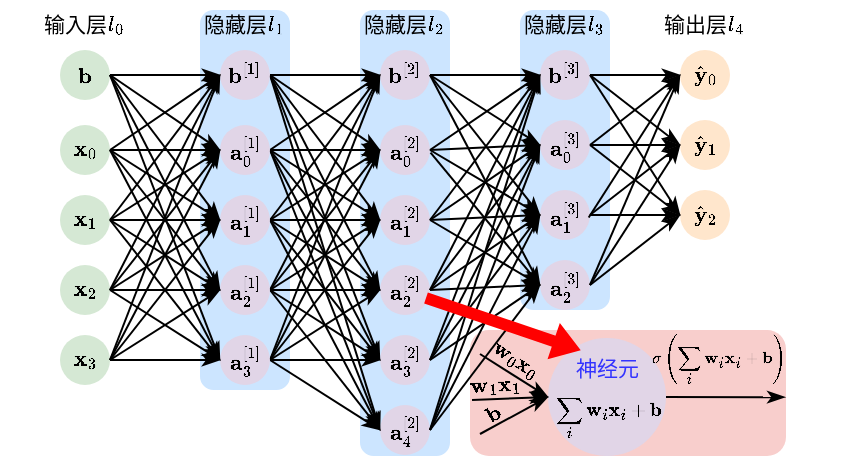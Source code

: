 <mxfile version="24.1.0" type="device">
  <diagram name="第 1 页" id="R2TKK0wBRkeS44H10evy">
    <mxGraphModel dx="691" dy="397" grid="1" gridSize="5" guides="1" tooltips="1" connect="1" arrows="1" fold="1" page="1" pageScale="1" pageWidth="827" pageHeight="1169" math="1" shadow="0">
      <root>
        <mxCell id="0" />
        <mxCell id="1" parent="0" />
        <mxCell id="fHgwsBmxxACwKIcdnnUg-2" value="" style="rounded=1;whiteSpace=wrap;html=1;fillColor=#CCE5FF;dashed=1;strokeColor=none;fontFamily=宋体;fontSize=10.5;" parent="1" vertex="1">
          <mxGeometry x="120" y="65" width="45" height="190" as="geometry" />
        </mxCell>
        <mxCell id="IiCrrvJQZdERZgWnuMCt-145" value="" style="rounded=1;whiteSpace=wrap;html=1;dashed=1;fillColor=#f8cecc;strokeColor=none;fontFamily=宋体;fontSize=10.5;" parent="1" vertex="1">
          <mxGeometry x="255" y="225" width="158" height="63" as="geometry" />
        </mxCell>
        <mxCell id="IiCrrvJQZdERZgWnuMCt-108" value="" style="rounded=1;whiteSpace=wrap;html=1;fillColor=#CCE5FF;dashed=1;strokeColor=none;fontFamily=宋体;fontSize=10.5;" parent="1" vertex="1">
          <mxGeometry x="280" y="65" width="45" height="150" as="geometry" />
        </mxCell>
        <mxCell id="IiCrrvJQZdERZgWnuMCt-107" value="" style="rounded=1;whiteSpace=wrap;html=1;fillColor=#CCE5FF;dashed=1;strokeColor=none;fontFamily=宋体;fontSize=10.5;" parent="1" vertex="1">
          <mxGeometry x="200" y="65" width="45" height="223" as="geometry" />
        </mxCell>
        <mxCell id="IiCrrvJQZdERZgWnuMCt-1" value="&lt;p style=&quot;line-height: 120%; font-size: 10.5px;&quot;&gt;&lt;font style=&quot;font-size: 10.5px;&quot;&gt;&lt;span style=&quot;font-size: 10.5px;&quot;&gt;&lt;i style=&quot;font-size: 10.5px;&quot;&gt;$$\mathbf{x}_{0}$$&lt;/i&gt;&lt;/span&gt;&lt;/font&gt;&lt;/p&gt;" style="ellipse;whiteSpace=wrap;html=1;aspect=fixed;fillColor=#d5e8d4;strokeColor=none;labelPosition=center;verticalLabelPosition=middle;align=center;verticalAlign=middle;fontColor=default;labelBackgroundColor=none;labelBorderColor=none;spacing=2;fontFamily=宋体;fontSize=10.5;" parent="1" vertex="1">
          <mxGeometry x="50" y="122.5" width="25" height="25" as="geometry" />
        </mxCell>
        <mxCell id="IiCrrvJQZdERZgWnuMCt-11" value="&lt;p style=&quot;line-height: 120%; font-size: 10.5px;&quot;&gt;&lt;font style=&quot;font-size: 10.5px;&quot;&gt;&lt;span style=&quot;font-size: 10.5px;&quot;&gt;&lt;i style=&quot;font-size: 10.5px;&quot;&gt;$$\mathbf{x}_{1}$$&lt;/i&gt;&lt;/span&gt;&lt;/font&gt;&lt;/p&gt;" style="ellipse;whiteSpace=wrap;html=1;aspect=fixed;fillColor=#d5e8d4;strokeColor=none;labelPosition=center;verticalLabelPosition=middle;align=center;verticalAlign=middle;fontColor=default;labelBackgroundColor=none;labelBorderColor=none;spacing=2;fontFamily=宋体;fontSize=10.5;" parent="1" vertex="1">
          <mxGeometry x="50" y="157.5" width="25" height="25" as="geometry" />
        </mxCell>
        <mxCell id="IiCrrvJQZdERZgWnuMCt-13" value="&lt;p style=&quot;line-height: 120%; font-size: 10.5px;&quot;&gt;&lt;font style=&quot;font-size: 10.5px;&quot;&gt;&lt;span style=&quot;font-size: 10.5px;&quot;&gt;&lt;i style=&quot;font-size: 10.5px;&quot;&gt;$$\mathbf{x}_{3}$$&lt;/i&gt;&lt;/span&gt;&lt;/font&gt;&lt;/p&gt;" style="ellipse;whiteSpace=wrap;html=1;aspect=fixed;fillColor=#d5e8d4;strokeColor=none;labelPosition=center;verticalLabelPosition=middle;align=center;verticalAlign=middle;fontColor=default;labelBackgroundColor=none;labelBorderColor=none;spacing=2;fontFamily=宋体;fontSize=10.5;" parent="1" vertex="1">
          <mxGeometry x="50" y="227.5" width="25" height="25" as="geometry" />
        </mxCell>
        <mxCell id="IiCrrvJQZdERZgWnuMCt-15" value="&lt;p style=&quot;line-height: 120%; font-size: 10.5px;&quot;&gt;&lt;font style=&quot;font-size: 10.5px;&quot;&gt;&lt;span style=&quot;font-size: 10.5px;&quot;&gt;&lt;i style=&quot;font-size: 10.5px;&quot;&gt;$$\mathbf{b}$$&lt;/i&gt;&lt;/span&gt;&lt;/font&gt;&lt;/p&gt;" style="ellipse;whiteSpace=wrap;html=1;aspect=fixed;fillColor=#d5e8d4;strokeColor=none;labelPosition=center;verticalLabelPosition=middle;align=center;verticalAlign=middle;fontColor=default;labelBackgroundColor=none;labelBorderColor=none;spacing=2;fontFamily=宋体;fontSize=10.5;" parent="1" vertex="1">
          <mxGeometry x="50" y="85" width="25" height="25" as="geometry" />
        </mxCell>
        <mxCell id="IiCrrvJQZdERZgWnuMCt-16" value="&lt;p style=&quot;line-height: 120%; font-size: 10.5px;&quot;&gt;&lt;font style=&quot;font-size: 10.5px;&quot;&gt;&lt;span style=&quot;font-size: 10.5px;&quot;&gt;&lt;i style=&quot;font-size: 10.5px;&quot;&gt;$$\mathbf{b}^{[2]}$$&lt;/i&gt;&lt;/span&gt;&lt;/font&gt;&lt;/p&gt;" style="ellipse;whiteSpace=wrap;html=1;aspect=fixed;fillColor=#e1d5e7;strokeColor=none;labelPosition=center;verticalLabelPosition=middle;align=center;verticalAlign=middle;labelBackgroundColor=none;labelBorderColor=none;spacing=2;fontFamily=宋体;fontSize=10.5;" parent="1" vertex="1">
          <mxGeometry x="210" y="85" width="25" height="25" as="geometry" />
        </mxCell>
        <mxCell id="IiCrrvJQZdERZgWnuMCt-17" value="&lt;p style=&quot;line-height: 120%; font-size: 10.5px;&quot;&gt;&lt;font style=&quot;font-size: 10.5px;&quot;&gt;&lt;span style=&quot;font-size: 10.5px;&quot;&gt;&lt;i style=&quot;font-size: 10.5px;&quot;&gt;$$\mathbf{a}_{0}^{[2]}$$&lt;/i&gt;&lt;/span&gt;&lt;/font&gt;&lt;/p&gt;" style="ellipse;whiteSpace=wrap;html=1;aspect=fixed;fillColor=#e1d5e7;strokeColor=none;labelPosition=center;verticalLabelPosition=middle;align=center;verticalAlign=middle;labelBackgroundColor=none;labelBorderColor=none;spacing=2;fontFamily=宋体;fontSize=10.5;" parent="1" vertex="1">
          <mxGeometry x="210" y="122.5" width="25" height="25" as="geometry" />
        </mxCell>
        <mxCell id="IiCrrvJQZdERZgWnuMCt-18" value="&lt;p style=&quot;line-height: 120%; font-size: 10.5px;&quot;&gt;&lt;font style=&quot;font-size: 10.5px;&quot;&gt;&lt;span style=&quot;font-size: 10.5px;&quot;&gt;&lt;i style=&quot;font-size: 10.5px;&quot;&gt;$$\mathbf{a}_{1}^{[2]}$$&lt;/i&gt;&lt;/span&gt;&lt;/font&gt;&lt;/p&gt;" style="ellipse;whiteSpace=wrap;html=1;aspect=fixed;fillColor=#e1d5e7;strokeColor=none;labelPosition=center;verticalLabelPosition=middle;align=center;verticalAlign=middle;labelBackgroundColor=none;labelBorderColor=none;spacing=2;fontFamily=宋体;fontSize=10.5;" parent="1" vertex="1">
          <mxGeometry x="210" y="157.5" width="25" height="25" as="geometry" />
        </mxCell>
        <mxCell id="IiCrrvJQZdERZgWnuMCt-19" value="&lt;p style=&quot;line-height: 120%; font-size: 10.5px;&quot;&gt;&lt;font style=&quot;font-size: 10.5px;&quot;&gt;&lt;span style=&quot;font-size: 10.5px;&quot;&gt;&lt;i style=&quot;font-size: 10.5px;&quot;&gt;$$\mathbf{a}_{2}^{[2]}$$&lt;/i&gt;&lt;/span&gt;&lt;/font&gt;&lt;/p&gt;" style="ellipse;whiteSpace=wrap;html=1;aspect=fixed;fillColor=#e1d5e7;strokeColor=none;labelPosition=center;verticalLabelPosition=middle;align=center;verticalAlign=middle;labelBackgroundColor=none;labelBorderColor=none;spacing=2;fontFamily=宋体;fontSize=10.5;" parent="1" vertex="1">
          <mxGeometry x="210" y="192.5" width="25" height="25" as="geometry" />
        </mxCell>
        <mxCell id="IiCrrvJQZdERZgWnuMCt-20" value="&lt;p style=&quot;line-height: 120%; font-size: 10.5px;&quot;&gt;&lt;font style=&quot;font-size: 10.5px;&quot;&gt;&lt;span style=&quot;font-size: 10.5px;&quot;&gt;&lt;i style=&quot;font-size: 10.5px;&quot;&gt;$$\mathbf{a}_{3}^{[2]}$$&lt;/i&gt;&lt;/span&gt;&lt;/font&gt;&lt;/p&gt;" style="ellipse;whiteSpace=wrap;html=1;aspect=fixed;fillColor=#e1d5e7;strokeColor=none;labelPosition=center;verticalLabelPosition=middle;align=center;verticalAlign=middle;labelBackgroundColor=none;labelBorderColor=none;spacing=2;fontFamily=宋体;fontSize=10.5;" parent="1" vertex="1">
          <mxGeometry x="210" y="227.5" width="25" height="25" as="geometry" />
        </mxCell>
        <mxCell id="IiCrrvJQZdERZgWnuMCt-21" value="&lt;p style=&quot;line-height: 120%; font-size: 10.5px;&quot;&gt;&lt;font style=&quot;font-size: 10.5px;&quot;&gt;&lt;span style=&quot;font-size: 10.5px;&quot;&gt;&lt;i style=&quot;font-size: 10.5px;&quot;&gt;$$\mathbf{a}_{4}^{[2]}$$&lt;/i&gt;&lt;/span&gt;&lt;/font&gt;&lt;/p&gt;" style="ellipse;whiteSpace=wrap;html=1;aspect=fixed;fillColor=#e1d5e7;strokeColor=none;labelPosition=center;verticalLabelPosition=middle;align=center;verticalAlign=middle;labelBackgroundColor=none;labelBorderColor=none;spacing=2;fontFamily=宋体;fontSize=10.5;" parent="1" vertex="1">
          <mxGeometry x="210" y="262.5" width="25" height="25" as="geometry" />
        </mxCell>
        <mxCell id="IiCrrvJQZdERZgWnuMCt-22" value="&lt;p style=&quot;line-height: 120%; font-size: 10.5px;&quot;&gt;&lt;font style=&quot;font-size: 10.5px;&quot;&gt;&lt;span style=&quot;font-size: 10.5px;&quot;&gt;&lt;i style=&quot;font-size: 10.5px;&quot;&gt;$$\mathbf{b}^{[3]}$$&lt;/i&gt;&lt;/span&gt;&lt;/font&gt;&lt;/p&gt;" style="ellipse;whiteSpace=wrap;html=1;aspect=fixed;fillColor=#e1d5e7;strokeColor=none;labelPosition=center;verticalLabelPosition=middle;align=center;verticalAlign=middle;labelBackgroundColor=none;labelBorderColor=none;spacing=2;fontFamily=宋体;fontSize=10.5;" parent="1" vertex="1">
          <mxGeometry x="290" y="85" width="25" height="25" as="geometry" />
        </mxCell>
        <mxCell id="IiCrrvJQZdERZgWnuMCt-23" value="&lt;p style=&quot;line-height: 120%; font-size: 10.5px;&quot;&gt;&lt;font style=&quot;font-size: 10.5px;&quot;&gt;&lt;span style=&quot;font-size: 10.5px;&quot;&gt;&lt;i style=&quot;font-size: 10.5px;&quot;&gt;$$\mathbf{a}_{0}^{[3]}$$&lt;/i&gt;&lt;/span&gt;&lt;/font&gt;&lt;/p&gt;" style="ellipse;whiteSpace=wrap;html=1;aspect=fixed;fillColor=#e1d5e7;strokeColor=none;labelPosition=center;verticalLabelPosition=middle;align=center;verticalAlign=middle;labelBackgroundColor=none;labelBorderColor=none;spacing=2;fontFamily=宋体;fontSize=10.5;" parent="1" vertex="1">
          <mxGeometry x="290" y="120" width="25" height="25" as="geometry" />
        </mxCell>
        <mxCell id="IiCrrvJQZdERZgWnuMCt-24" value="&lt;p style=&quot;line-height: 120%; font-size: 10.5px;&quot;&gt;&lt;font style=&quot;font-size: 10.5px;&quot;&gt;&lt;span style=&quot;font-size: 10.5px;&quot;&gt;&lt;i style=&quot;font-size: 10.5px;&quot;&gt;$$\mathbf{a}_{1}^{[3]}$$&lt;/i&gt;&lt;/span&gt;&lt;/font&gt;&lt;/p&gt;" style="ellipse;whiteSpace=wrap;html=1;aspect=fixed;fillColor=#e1d5e7;strokeColor=none;labelPosition=center;verticalLabelPosition=middle;align=center;verticalAlign=middle;labelBackgroundColor=none;labelBorderColor=none;spacing=2;fontFamily=宋体;fontSize=10.5;" parent="1" vertex="1">
          <mxGeometry x="290" y="155" width="25" height="25" as="geometry" />
        </mxCell>
        <mxCell id="IiCrrvJQZdERZgWnuMCt-25" value="&lt;p style=&quot;line-height: 120%; font-size: 10.5px;&quot;&gt;&lt;font style=&quot;font-size: 10.5px;&quot;&gt;&lt;span style=&quot;font-size: 10.5px;&quot;&gt;&lt;i style=&quot;font-size: 10.5px;&quot;&gt;$$\mathbf{a}_{2}^{[3]}$$&lt;/i&gt;&lt;/span&gt;&lt;/font&gt;&lt;/p&gt;" style="ellipse;whiteSpace=wrap;html=1;aspect=fixed;fillColor=#e1d5e7;strokeColor=none;labelPosition=center;verticalLabelPosition=middle;align=center;verticalAlign=middle;labelBackgroundColor=none;labelBorderColor=none;spacing=2;fontFamily=宋体;fontSize=10.5;" parent="1" vertex="1">
          <mxGeometry x="290" y="190" width="25" height="25" as="geometry" />
        </mxCell>
        <mxCell id="IiCrrvJQZdERZgWnuMCt-29" value="&lt;p style=&quot;line-height: 120%; font-size: 10.5px;&quot;&gt;&lt;font style=&quot;font-size: 10.5px;&quot;&gt;&lt;span style=&quot;font-size: 10.5px;&quot;&gt;&lt;i style=&quot;font-size: 10.5px;&quot;&gt;$$\hat{\mathbf{y}}_{0}$$&lt;/i&gt;&lt;/span&gt;&lt;/font&gt;&lt;/p&gt;" style="ellipse;whiteSpace=wrap;html=1;aspect=fixed;fillColor=#ffe6cc;strokeColor=none;labelPosition=center;verticalLabelPosition=middle;align=center;verticalAlign=middle;labelBackgroundColor=none;labelBorderColor=none;spacing=2;fontFamily=宋体;fontSize=10.5;" parent="1" vertex="1">
          <mxGeometry x="360" y="85" width="25" height="25" as="geometry" />
        </mxCell>
        <mxCell id="IiCrrvJQZdERZgWnuMCt-30" value="&lt;p style=&quot;line-height: 120%; font-size: 10.5px;&quot;&gt;&lt;font face=&quot;Times New Roman&quot; style=&quot;font-size: 10.5px;&quot;&gt;&lt;span style=&quot;font-size: 10.5px;&quot;&gt;&lt;i style=&quot;font-size: 10.5px;&quot;&gt;$$\hat{\mathbf{y}}_{1}$$&lt;/i&gt;&lt;/span&gt;&lt;/font&gt;&lt;/p&gt;" style="ellipse;whiteSpace=wrap;html=1;aspect=fixed;fillColor=#ffe6cc;strokeColor=none;labelPosition=center;verticalLabelPosition=middle;align=center;verticalAlign=middle;labelBackgroundColor=none;labelBorderColor=none;spacing=2;fontFamily=宋体;fontSize=10.5;" parent="1" vertex="1">
          <mxGeometry x="360" y="120" width="25" height="25" as="geometry" />
        </mxCell>
        <mxCell id="IiCrrvJQZdERZgWnuMCt-31" value="&lt;p style=&quot;line-height: 120%; font-size: 10.5px;&quot;&gt;&lt;font style=&quot;font-size: 10.5px;&quot;&gt;&lt;span style=&quot;font-size: 10.5px;&quot;&gt;&lt;i style=&quot;font-size: 10.5px;&quot;&gt;$$\hat{\mathbf{y}}_{2}$$&lt;/i&gt;&lt;/span&gt;&lt;/font&gt;&lt;/p&gt;" style="ellipse;whiteSpace=wrap;html=1;aspect=fixed;fillColor=#ffe6cc;strokeColor=none;labelPosition=center;verticalLabelPosition=middle;align=center;verticalAlign=middle;labelBackgroundColor=none;labelBorderColor=none;spacing=2;fontFamily=宋体;fontSize=10.5;" parent="1" vertex="1">
          <mxGeometry x="360" y="155" width="25" height="25" as="geometry" />
        </mxCell>
        <mxCell id="IiCrrvJQZdERZgWnuMCt-32" value="" style="endArrow=classicThin;html=1;rounded=0;exitX=1;exitY=0.5;exitDx=0;exitDy=0;entryX=0;entryY=0.5;entryDx=0;entryDy=0;strokeWidth=1;endFill=1;fontFamily=宋体;fontSize=10.5;" parent="1" source="fHgwsBmxxACwKIcdnnUg-3" target="IiCrrvJQZdERZgWnuMCt-18" edge="1">
          <mxGeometry width="50" height="50" relative="1" as="geometry">
            <mxPoint x="-69.625" y="56.25" as="sourcePoint" />
            <mxPoint x="30.55" y="56" as="targetPoint" />
          </mxGeometry>
        </mxCell>
        <mxCell id="IiCrrvJQZdERZgWnuMCt-37" value="" style="endArrow=classicThin;html=1;rounded=0;exitX=1;exitY=0.5;exitDx=0;exitDy=0;entryX=0;entryY=0.5;entryDx=0;entryDy=0;strokeWidth=1;endFill=1;fontFamily=宋体;fontSize=10.5;" parent="1" source="fHgwsBmxxACwKIcdnnUg-3" target="IiCrrvJQZdERZgWnuMCt-19" edge="1">
          <mxGeometry width="50" height="50" relative="1" as="geometry">
            <mxPoint x="-69.45" y="56" as="sourcePoint" />
            <mxPoint x="30.55" y="93.5" as="targetPoint" />
          </mxGeometry>
        </mxCell>
        <mxCell id="IiCrrvJQZdERZgWnuMCt-38" value="" style="endArrow=classicThin;html=1;rounded=0;exitX=1;exitY=0.5;exitDx=0;exitDy=0;entryX=0;entryY=0.5;entryDx=0;entryDy=0;strokeWidth=1;endFill=1;fontFamily=宋体;fontSize=10.5;" parent="1" source="fHgwsBmxxACwKIcdnnUg-3" target="IiCrrvJQZdERZgWnuMCt-20" edge="1">
          <mxGeometry width="50" height="50" relative="1" as="geometry">
            <mxPoint x="-69.45" y="56" as="sourcePoint" />
            <mxPoint x="30.55" y="128.5" as="targetPoint" />
          </mxGeometry>
        </mxCell>
        <mxCell id="IiCrrvJQZdERZgWnuMCt-39" value="" style="endArrow=classicThin;html=1;rounded=0;exitX=1;exitY=0.5;exitDx=0;exitDy=0;strokeWidth=1;entryX=0;entryY=0.5;entryDx=0;entryDy=0;endFill=1;fontFamily=宋体;fontSize=10.5;" parent="1" source="fHgwsBmxxACwKIcdnnUg-4" target="IiCrrvJQZdERZgWnuMCt-16" edge="1">
          <mxGeometry width="50" height="50" relative="1" as="geometry">
            <mxPoint x="-69.825" y="56.375" as="sourcePoint" />
            <mxPoint x="30.55" y="163.5" as="targetPoint" />
          </mxGeometry>
        </mxCell>
        <mxCell id="IiCrrvJQZdERZgWnuMCt-40" value="" style="endArrow=classicThin;html=1;rounded=0;exitX=1;exitY=0.5;exitDx=0;exitDy=0;entryX=0;entryY=0.5;entryDx=0;entryDy=0;strokeWidth=1;endFill=1;fontFamily=宋体;fontSize=10.5;" parent="1" source="fHgwsBmxxACwKIcdnnUg-4" target="IiCrrvJQZdERZgWnuMCt-17" edge="1">
          <mxGeometry width="50" height="50" relative="1" as="geometry">
            <mxPoint x="-69.8" y="56.225" as="sourcePoint" />
            <mxPoint x="30.55" y="198.5" as="targetPoint" />
          </mxGeometry>
        </mxCell>
        <mxCell id="IiCrrvJQZdERZgWnuMCt-41" value="" style="endArrow=classicThin;html=1;rounded=0;exitX=1;exitY=0.5;exitDx=0;exitDy=0;entryX=0;entryY=0.5;entryDx=0;entryDy=0;strokeWidth=1;endFill=1;fontFamily=宋体;fontSize=10.5;" parent="1" source="fHgwsBmxxACwKIcdnnUg-4" target="IiCrrvJQZdERZgWnuMCt-18" edge="1">
          <mxGeometry width="50" height="50" relative="1" as="geometry">
            <mxPoint x="-69.55" y="56.275" as="sourcePoint" />
            <mxPoint x="30.55" y="233.5" as="targetPoint" />
          </mxGeometry>
        </mxCell>
        <mxCell id="IiCrrvJQZdERZgWnuMCt-42" value="" style="endArrow=classicThin;html=1;rounded=0;exitX=1;exitY=0.5;exitDx=0;exitDy=0;entryX=0;entryY=0.5;entryDx=0;entryDy=0;strokeWidth=1;endFill=1;fontFamily=宋体;fontSize=10.5;" parent="1" source="fHgwsBmxxACwKIcdnnUg-3" target="IiCrrvJQZdERZgWnuMCt-21" edge="1">
          <mxGeometry width="50" height="50" relative="1" as="geometry">
            <mxPoint x="-69.45" y="91" as="sourcePoint" />
            <mxPoint x="31.375" y="55.575" as="targetPoint" />
          </mxGeometry>
        </mxCell>
        <mxCell id="IiCrrvJQZdERZgWnuMCt-43" value="" style="endArrow=classicThin;html=1;rounded=0;exitX=1;exitY=0.5;exitDx=0;exitDy=0;entryX=0;entryY=0.5;entryDx=0;entryDy=0;strokeWidth=1;endFill=1;fontFamily=宋体;fontSize=10.5;" parent="1" source="fHgwsBmxxACwKIcdnnUg-4" target="IiCrrvJQZdERZgWnuMCt-21" edge="1">
          <mxGeometry width="50" height="50" relative="1" as="geometry">
            <mxPoint x="-69.45" y="91" as="sourcePoint" />
            <mxPoint x="30.55" y="93.5" as="targetPoint" />
          </mxGeometry>
        </mxCell>
        <mxCell id="IiCrrvJQZdERZgWnuMCt-44" value="" style="endArrow=classicThin;html=1;rounded=0;exitX=1;exitY=0.5;exitDx=0;exitDy=0;entryX=0;entryY=0.5;entryDx=0;entryDy=0;strokeWidth=1;endFill=1;fontFamily=宋体;fontSize=10.5;" parent="1" source="fHgwsBmxxACwKIcdnnUg-5" target="IiCrrvJQZdERZgWnuMCt-18" edge="1">
          <mxGeometry width="50" height="50" relative="1" as="geometry">
            <mxPoint x="-69.45" y="91" as="sourcePoint" />
            <mxPoint x="30.55" y="128.5" as="targetPoint" />
          </mxGeometry>
        </mxCell>
        <mxCell id="IiCrrvJQZdERZgWnuMCt-45" value="" style="endArrow=classicThin;html=1;rounded=0;exitX=1;exitY=0.5;exitDx=0;exitDy=0;entryX=0;entryY=0.5;entryDx=0;entryDy=0;strokeWidth=1;endFill=1;fontFamily=宋体;fontSize=10.5;" parent="1" source="fHgwsBmxxACwKIcdnnUg-5" target="IiCrrvJQZdERZgWnuMCt-19" edge="1">
          <mxGeometry width="50" height="50" relative="1" as="geometry">
            <mxPoint x="-69.45" y="91" as="sourcePoint" />
            <mxPoint x="30.55" y="163.5" as="targetPoint" />
          </mxGeometry>
        </mxCell>
        <mxCell id="IiCrrvJQZdERZgWnuMCt-46" value="" style="endArrow=classicThin;html=1;rounded=0;exitX=1;exitY=0.5;exitDx=0;exitDy=0;entryX=0;entryY=0.5;entryDx=0;entryDy=0;strokeWidth=1;endFill=1;fontFamily=宋体;fontSize=10.5;" parent="1" source="fHgwsBmxxACwKIcdnnUg-5" target="IiCrrvJQZdERZgWnuMCt-20" edge="1">
          <mxGeometry width="50" height="50" relative="1" as="geometry">
            <mxPoint x="-69.45" y="91" as="sourcePoint" />
            <mxPoint x="30.55" y="198.5" as="targetPoint" />
          </mxGeometry>
        </mxCell>
        <mxCell id="IiCrrvJQZdERZgWnuMCt-47" value="" style="endArrow=classicThin;html=1;rounded=0;exitX=1;exitY=0.5;exitDx=0;exitDy=0;entryX=0;entryY=0.5;entryDx=0;entryDy=0;strokeWidth=1;endFill=1;fontFamily=宋体;fontSize=10.5;" parent="1" source="fHgwsBmxxACwKIcdnnUg-5" target="IiCrrvJQZdERZgWnuMCt-21" edge="1">
          <mxGeometry width="50" height="50" relative="1" as="geometry">
            <mxPoint x="-70.0" y="90.625" as="sourcePoint" />
            <mxPoint x="30.55" y="233.5" as="targetPoint" />
          </mxGeometry>
        </mxCell>
        <mxCell id="IiCrrvJQZdERZgWnuMCt-48" value="" style="endArrow=classicThin;html=1;rounded=0;exitX=1;exitY=0.5;exitDx=0;exitDy=0;entryX=0;entryY=0.5;entryDx=0;entryDy=0;strokeWidth=1;endFill=1;fontFamily=宋体;fontSize=10.5;" parent="1" source="fHgwsBmxxACwKIcdnnUg-4" target="IiCrrvJQZdERZgWnuMCt-19" edge="1">
          <mxGeometry width="50" height="50" relative="1" as="geometry">
            <mxPoint x="-69.45" y="126" as="sourcePoint" />
            <mxPoint x="30.55" y="56" as="targetPoint" />
          </mxGeometry>
        </mxCell>
        <mxCell id="IiCrrvJQZdERZgWnuMCt-49" value="" style="endArrow=classicThin;html=1;rounded=0;exitX=1;exitY=0.5;exitDx=0;exitDy=0;entryX=0;entryY=0.5;entryDx=0;entryDy=0;strokeWidth=1;endFill=1;fontFamily=宋体;fontSize=10.5;" parent="1" source="fHgwsBmxxACwKIcdnnUg-5" target="IiCrrvJQZdERZgWnuMCt-17" edge="1">
          <mxGeometry width="50" height="50" relative="1" as="geometry">
            <mxPoint x="-69.45" y="126" as="sourcePoint" />
            <mxPoint x="30.55" y="93.5" as="targetPoint" />
          </mxGeometry>
        </mxCell>
        <mxCell id="IiCrrvJQZdERZgWnuMCt-50" value="" style="endArrow=classicThin;html=1;rounded=0;exitX=1;exitY=0.5;exitDx=0;exitDy=0;entryX=0;entryY=0.5;entryDx=0;entryDy=0;strokeWidth=1;endFill=1;fontFamily=宋体;fontSize=10.5;" parent="1" source="fHgwsBmxxACwKIcdnnUg-6" target="IiCrrvJQZdERZgWnuMCt-16" edge="1">
          <mxGeometry width="50" height="50" relative="1" as="geometry">
            <mxPoint x="-69.45" y="126" as="sourcePoint" />
            <mxPoint x="30.55" y="128.5" as="targetPoint" />
          </mxGeometry>
        </mxCell>
        <mxCell id="IiCrrvJQZdERZgWnuMCt-51" value="" style="endArrow=classicThin;html=1;rounded=0;exitX=1;exitY=0.5;exitDx=0;exitDy=0;entryX=0;entryY=0.5;entryDx=0;entryDy=0;strokeWidth=1;endFill=1;fontFamily=宋体;fontSize=10.5;" parent="1" source="fHgwsBmxxACwKIcdnnUg-6" target="IiCrrvJQZdERZgWnuMCt-19" edge="1">
          <mxGeometry width="50" height="50" relative="1" as="geometry">
            <mxPoint x="-69.45" y="126" as="sourcePoint" />
            <mxPoint x="30.55" y="163.5" as="targetPoint" />
          </mxGeometry>
        </mxCell>
        <mxCell id="IiCrrvJQZdERZgWnuMCt-52" value="" style="endArrow=classicThin;html=1;rounded=0;exitX=1;exitY=0.5;exitDx=0;exitDy=0;strokeWidth=1;endFill=1;entryX=0;entryY=0.5;entryDx=0;entryDy=0;fontFamily=宋体;fontSize=10.5;" parent="1" source="fHgwsBmxxACwKIcdnnUg-6" target="IiCrrvJQZdERZgWnuMCt-20" edge="1">
          <mxGeometry width="50" height="50" relative="1" as="geometry">
            <mxPoint x="-69.45" y="126" as="sourcePoint" />
            <mxPoint x="170" y="290" as="targetPoint" />
          </mxGeometry>
        </mxCell>
        <mxCell id="IiCrrvJQZdERZgWnuMCt-53" value="" style="endArrow=classicThin;html=1;rounded=0;exitX=1;exitY=0.5;exitDx=0;exitDy=0;entryX=0;entryY=0.5;entryDx=0;entryDy=0;strokeWidth=1;endFill=1;fontFamily=宋体;fontSize=10.5;" parent="1" source="fHgwsBmxxACwKIcdnnUg-6" target="IiCrrvJQZdERZgWnuMCt-21" edge="1">
          <mxGeometry width="50" height="50" relative="1" as="geometry">
            <mxPoint x="-69.45" y="126" as="sourcePoint" />
            <mxPoint x="30.55" y="233.5" as="targetPoint" />
          </mxGeometry>
        </mxCell>
        <mxCell id="IiCrrvJQZdERZgWnuMCt-54" value="" style="endArrow=classicThin;html=1;rounded=0;exitX=1;exitY=0.5;exitDx=0;exitDy=0;entryX=0;entryY=0.5;entryDx=0;entryDy=0;strokeWidth=1;endFill=1;fontFamily=宋体;fontSize=10.5;" parent="1" source="fHgwsBmxxACwKIcdnnUg-4" target="IiCrrvJQZdERZgWnuMCt-20" edge="1">
          <mxGeometry width="50" height="50" relative="1" as="geometry">
            <mxPoint x="-69.45" y="161" as="sourcePoint" />
            <mxPoint x="30.55" y="56" as="targetPoint" />
          </mxGeometry>
        </mxCell>
        <mxCell id="IiCrrvJQZdERZgWnuMCt-55" value="" style="endArrow=classicThin;html=1;rounded=0;exitX=1;exitY=0.5;exitDx=0;exitDy=0;entryX=0;entryY=0.5;entryDx=0;entryDy=0;strokeWidth=1;endFill=1;fontFamily=宋体;fontSize=10.5;" parent="1" source="fHgwsBmxxACwKIcdnnUg-6" target="IiCrrvJQZdERZgWnuMCt-17" edge="1">
          <mxGeometry width="50" height="50" relative="1" as="geometry">
            <mxPoint x="-69.45" y="161" as="sourcePoint" />
            <mxPoint x="30.55" y="93.5" as="targetPoint" />
          </mxGeometry>
        </mxCell>
        <mxCell id="IiCrrvJQZdERZgWnuMCt-56" value="" style="endArrow=classicThin;html=1;rounded=0;exitX=1;exitY=0.5;exitDx=0;exitDy=0;entryX=0;entryY=0.5;entryDx=0;entryDy=0;strokeWidth=1;endFill=1;fontFamily=宋体;fontSize=10.5;" parent="1" source="fHgwsBmxxACwKIcdnnUg-7" target="IiCrrvJQZdERZgWnuMCt-16" edge="1">
          <mxGeometry width="50" height="50" relative="1" as="geometry">
            <mxPoint x="-69.45" y="161" as="sourcePoint" />
            <mxPoint x="30.55" y="128.5" as="targetPoint" />
          </mxGeometry>
        </mxCell>
        <mxCell id="IiCrrvJQZdERZgWnuMCt-57" value="" style="endArrow=classicThin;html=1;rounded=0;exitX=1;exitY=0.5;exitDx=0;exitDy=0;entryX=0;entryY=0.5;entryDx=0;entryDy=0;strokeWidth=1;endFill=1;fontFamily=宋体;fontSize=10.5;" parent="1" source="fHgwsBmxxACwKIcdnnUg-7" target="IiCrrvJQZdERZgWnuMCt-18" edge="1">
          <mxGeometry width="50" height="50" relative="1" as="geometry">
            <mxPoint x="-69.45" y="161" as="sourcePoint" />
            <mxPoint x="30.55" y="163.5" as="targetPoint" />
          </mxGeometry>
        </mxCell>
        <mxCell id="IiCrrvJQZdERZgWnuMCt-58" value="" style="endArrow=classicThin;html=1;rounded=0;exitX=1;exitY=0.5;exitDx=0;exitDy=0;entryX=0;entryY=0.5;entryDx=0;entryDy=0;strokeWidth=1;endFill=1;fontFamily=宋体;fontSize=10.5;" parent="1" source="fHgwsBmxxACwKIcdnnUg-7" target="IiCrrvJQZdERZgWnuMCt-20" edge="1">
          <mxGeometry width="50" height="50" relative="1" as="geometry">
            <mxPoint x="-69.45" y="161" as="sourcePoint" />
            <mxPoint x="30.55" y="198.5" as="targetPoint" />
          </mxGeometry>
        </mxCell>
        <mxCell id="IiCrrvJQZdERZgWnuMCt-59" value="" style="endArrow=classicThin;html=1;rounded=0;exitX=1;exitY=0.5;exitDx=0;exitDy=0;entryX=0;entryY=0.5;entryDx=0;entryDy=0;strokeWidth=1;endFill=1;fontFamily=宋体;fontSize=10.5;" parent="1" source="fHgwsBmxxACwKIcdnnUg-3" target="IiCrrvJQZdERZgWnuMCt-17" edge="1">
          <mxGeometry width="50" height="50" relative="1" as="geometry">
            <mxPoint x="85.55" y="-29.57" as="sourcePoint" />
            <mxPoint x="185.55" y="42.93" as="targetPoint" />
          </mxGeometry>
        </mxCell>
        <mxCell id="IiCrrvJQZdERZgWnuMCt-60" value="" style="endArrow=classicThin;html=1;rounded=0;exitX=1;exitY=0.5;exitDx=0;exitDy=0;entryX=0;entryY=0.5;entryDx=0;entryDy=0;strokeWidth=1;endFill=1;fontFamily=宋体;fontSize=10.5;" parent="1" source="fHgwsBmxxACwKIcdnnUg-3" target="IiCrrvJQZdERZgWnuMCt-16" edge="1">
          <mxGeometry width="50" height="50" relative="1" as="geometry">
            <mxPoint x="85.55" y="5.43" as="sourcePoint" />
            <mxPoint x="185.55" y="42.93" as="targetPoint" />
          </mxGeometry>
        </mxCell>
        <mxCell id="IiCrrvJQZdERZgWnuMCt-61" value="" style="endArrow=classicThin;html=1;rounded=0;exitX=1;exitY=0.5;exitDx=0;exitDy=0;entryX=0;entryY=0.5;entryDx=0;entryDy=0;strokeWidth=1;endFill=1;fontFamily=宋体;fontSize=10.5;" parent="1" source="fHgwsBmxxACwKIcdnnUg-7" target="IiCrrvJQZdERZgWnuMCt-21" edge="1">
          <mxGeometry width="50" height="50" relative="1" as="geometry">
            <mxPoint x="-69.45" y="196" as="sourcePoint" />
            <mxPoint x="30.55" y="198.5" as="targetPoint" />
          </mxGeometry>
        </mxCell>
        <mxCell id="IiCrrvJQZdERZgWnuMCt-62" value="" style="endArrow=classicThin;html=1;rounded=0;exitX=1;exitY=0.5;exitDx=0;exitDy=0;entryX=0;entryY=0.5;entryDx=0;entryDy=0;strokeWidth=1;endFill=1;fontFamily=宋体;fontSize=10.5;" parent="1" source="fHgwsBmxxACwKIcdnnUg-7" target="IiCrrvJQZdERZgWnuMCt-19" edge="1">
          <mxGeometry width="50" height="50" relative="1" as="geometry">
            <mxPoint x="-69.45" y="196" as="sourcePoint" />
            <mxPoint x="30.55" y="163.5" as="targetPoint" />
          </mxGeometry>
        </mxCell>
        <mxCell id="IiCrrvJQZdERZgWnuMCt-63" value="" style="endArrow=classicThin;html=1;rounded=0;exitX=1;exitY=0.5;exitDx=0;exitDy=0;entryX=0;entryY=0.5;entryDx=0;entryDy=0;strokeWidth=1;endFill=1;fontFamily=宋体;fontSize=10.5;" parent="1" source="fHgwsBmxxACwKIcdnnUg-7" target="IiCrrvJQZdERZgWnuMCt-17" edge="1">
          <mxGeometry width="50" height="50" relative="1" as="geometry">
            <mxPoint x="-69.45" y="196" as="sourcePoint" />
            <mxPoint x="30.55" y="128.5" as="targetPoint" />
          </mxGeometry>
        </mxCell>
        <mxCell id="IiCrrvJQZdERZgWnuMCt-64" value="" style="endArrow=classicThin;html=1;rounded=0;exitX=1;exitY=0.5;exitDx=0;exitDy=0;entryX=0;entryY=0.5;entryDx=0;entryDy=0;strokeWidth=1;endFill=1;fontFamily=宋体;fontSize=10.5;" parent="1" source="fHgwsBmxxACwKIcdnnUg-6" target="IiCrrvJQZdERZgWnuMCt-18" edge="1">
          <mxGeometry width="50" height="50" relative="1" as="geometry">
            <mxPoint x="-69.45" y="196" as="sourcePoint" />
            <mxPoint x="30.55" y="93.5" as="targetPoint" />
          </mxGeometry>
        </mxCell>
        <mxCell id="IiCrrvJQZdERZgWnuMCt-65" value="" style="endArrow=classicThin;html=1;rounded=0;exitX=1;exitY=0.5;exitDx=0;exitDy=0;entryX=0;entryY=0.5;entryDx=0;entryDy=0;strokeWidth=1;endFill=1;fontFamily=宋体;fontSize=10.5;" parent="1" source="fHgwsBmxxACwKIcdnnUg-5" target="IiCrrvJQZdERZgWnuMCt-16" edge="1">
          <mxGeometry width="50" height="50" relative="1" as="geometry">
            <mxPoint x="-69.45" y="196" as="sourcePoint" />
            <mxPoint x="30.55" y="56" as="targetPoint" />
          </mxGeometry>
        </mxCell>
        <mxCell id="IiCrrvJQZdERZgWnuMCt-66" value="" style="endArrow=classicThin;html=1;rounded=0;exitX=1;exitY=0.5;exitDx=0;exitDy=0;entryX=0;entryY=0.5;entryDx=0;entryDy=0;strokeWidth=1;endFill=1;fontFamily=宋体;fontSize=10.5;" parent="1" source="IiCrrvJQZdERZgWnuMCt-16" target="IiCrrvJQZdERZgWnuMCt-22" edge="1">
          <mxGeometry width="50" height="50" relative="1" as="geometry">
            <mxPoint x="160" y="123" as="sourcePoint" />
            <mxPoint x="215" y="103" as="targetPoint" />
          </mxGeometry>
        </mxCell>
        <mxCell id="IiCrrvJQZdERZgWnuMCt-67" value="" style="endArrow=classicThin;html=1;rounded=0;exitX=1;exitY=0.5;exitDx=0;exitDy=0;entryX=0;entryY=0.5;entryDx=0;entryDy=0;strokeWidth=1;endFill=1;fontFamily=宋体;fontSize=10.5;" parent="1" source="IiCrrvJQZdERZgWnuMCt-16" target="IiCrrvJQZdERZgWnuMCt-23" edge="1">
          <mxGeometry width="50" height="50" relative="1" as="geometry">
            <mxPoint x="240" y="103" as="sourcePoint" />
            <mxPoint x="295" y="148" as="targetPoint" />
          </mxGeometry>
        </mxCell>
        <mxCell id="IiCrrvJQZdERZgWnuMCt-68" value="" style="endArrow=classicThin;html=1;rounded=0;exitX=1;exitY=0.5;exitDx=0;exitDy=0;entryX=0;entryY=0.5;entryDx=0;entryDy=0;strokeWidth=1;endFill=1;fontFamily=宋体;fontSize=10.5;" parent="1" source="IiCrrvJQZdERZgWnuMCt-16" target="IiCrrvJQZdERZgWnuMCt-24" edge="1">
          <mxGeometry width="50" height="50" relative="1" as="geometry">
            <mxPoint x="240" y="103" as="sourcePoint" />
            <mxPoint x="295" y="183" as="targetPoint" />
          </mxGeometry>
        </mxCell>
        <mxCell id="IiCrrvJQZdERZgWnuMCt-69" value="" style="endArrow=classicThin;html=1;rounded=0;exitX=1;exitY=0.5;exitDx=0;exitDy=0;entryX=0;entryY=0.5;entryDx=0;entryDy=0;strokeWidth=1;endFill=1;fontFamily=宋体;fontSize=10.5;" parent="1" source="IiCrrvJQZdERZgWnuMCt-16" target="IiCrrvJQZdERZgWnuMCt-25" edge="1">
          <mxGeometry width="50" height="50" relative="1" as="geometry">
            <mxPoint x="240" y="103" as="sourcePoint" />
            <mxPoint x="295" y="218" as="targetPoint" />
          </mxGeometry>
        </mxCell>
        <mxCell id="IiCrrvJQZdERZgWnuMCt-70" value="" style="endArrow=classicThin;html=1;rounded=0;exitX=1;exitY=0.5;exitDx=0;exitDy=0;entryX=0;entryY=0.5;entryDx=0;entryDy=0;strokeWidth=1;endFill=1;fontFamily=宋体;fontSize=10.5;" parent="1" source="IiCrrvJQZdERZgWnuMCt-17" target="IiCrrvJQZdERZgWnuMCt-22" edge="1">
          <mxGeometry width="50" height="50" relative="1" as="geometry">
            <mxPoint x="240" y="103" as="sourcePoint" />
            <mxPoint x="295" y="148" as="targetPoint" />
          </mxGeometry>
        </mxCell>
        <mxCell id="IiCrrvJQZdERZgWnuMCt-71" value="" style="endArrow=classicThin;html=1;rounded=0;exitX=1;exitY=0.5;exitDx=0;exitDy=0;entryX=0;entryY=0.5;entryDx=0;entryDy=0;strokeWidth=1;endFill=1;fontFamily=宋体;fontSize=10.5;" parent="1" source="IiCrrvJQZdERZgWnuMCt-17" target="IiCrrvJQZdERZgWnuMCt-23" edge="1">
          <mxGeometry width="50" height="50" relative="1" as="geometry">
            <mxPoint x="240" y="140" as="sourcePoint" />
            <mxPoint x="295" y="148" as="targetPoint" />
          </mxGeometry>
        </mxCell>
        <mxCell id="IiCrrvJQZdERZgWnuMCt-72" value="" style="endArrow=classicThin;html=1;rounded=0;exitX=1;exitY=0.5;exitDx=0;exitDy=0;entryX=0;entryY=0.5;entryDx=0;entryDy=0;strokeWidth=1;endFill=1;fontFamily=宋体;fontSize=10.5;" parent="1" source="IiCrrvJQZdERZgWnuMCt-17" target="IiCrrvJQZdERZgWnuMCt-24" edge="1">
          <mxGeometry width="50" height="50" relative="1" as="geometry">
            <mxPoint x="240" y="140" as="sourcePoint" />
            <mxPoint x="295" y="183" as="targetPoint" />
          </mxGeometry>
        </mxCell>
        <mxCell id="IiCrrvJQZdERZgWnuMCt-73" value="" style="endArrow=classicThin;html=1;rounded=0;exitX=1.011;exitY=0.551;exitDx=0;exitDy=0;entryX=0;entryY=0.5;entryDx=0;entryDy=0;strokeWidth=1;exitPerimeter=0;endFill=1;fontFamily=宋体;fontSize=10.5;" parent="1" source="IiCrrvJQZdERZgWnuMCt-17" target="IiCrrvJQZdERZgWnuMCt-25" edge="1">
          <mxGeometry width="50" height="50" relative="1" as="geometry">
            <mxPoint x="240" y="140" as="sourcePoint" />
            <mxPoint x="295" y="218" as="targetPoint" />
          </mxGeometry>
        </mxCell>
        <mxCell id="IiCrrvJQZdERZgWnuMCt-74" value="" style="endArrow=classicThin;html=1;rounded=0;exitX=1;exitY=0.5;exitDx=0;exitDy=0;entryX=0;entryY=0.5;entryDx=0;entryDy=0;strokeWidth=1;endFill=1;fontFamily=宋体;fontSize=10.5;" parent="1" source="IiCrrvJQZdERZgWnuMCt-18" target="IiCrrvJQZdERZgWnuMCt-25" edge="1">
          <mxGeometry width="50" height="50" relative="1" as="geometry">
            <mxPoint x="240" y="141" as="sourcePoint" />
            <mxPoint x="295" y="253" as="targetPoint" />
          </mxGeometry>
        </mxCell>
        <mxCell id="IiCrrvJQZdERZgWnuMCt-75" value="" style="endArrow=classicThin;html=1;rounded=0;exitX=1;exitY=0.5;exitDx=0;exitDy=0;entryX=0;entryY=0.5;entryDx=0;entryDy=0;strokeWidth=1;endFill=1;fontFamily=宋体;fontSize=10.5;" parent="1" source="IiCrrvJQZdERZgWnuMCt-18" target="IiCrrvJQZdERZgWnuMCt-24" edge="1">
          <mxGeometry width="50" height="50" relative="1" as="geometry">
            <mxPoint x="240" y="175" as="sourcePoint" />
            <mxPoint x="295" y="253" as="targetPoint" />
          </mxGeometry>
        </mxCell>
        <mxCell id="IiCrrvJQZdERZgWnuMCt-76" value="" style="endArrow=classicThin;html=1;rounded=0;entryX=0;entryY=0.5;entryDx=0;entryDy=0;strokeWidth=1;endFill=1;fontFamily=宋体;fontSize=10.5;" parent="1" target="IiCrrvJQZdERZgWnuMCt-23" edge="1">
          <mxGeometry width="50" height="50" relative="1" as="geometry">
            <mxPoint x="235" y="170" as="sourcePoint" />
            <mxPoint x="295" y="218" as="targetPoint" />
          </mxGeometry>
        </mxCell>
        <mxCell id="IiCrrvJQZdERZgWnuMCt-77" value="" style="endArrow=classicThin;html=1;rounded=0;entryX=0;entryY=0.5;entryDx=0;entryDy=0;strokeWidth=1;exitX=1;exitY=0.5;exitDx=0;exitDy=0;endFill=1;fontFamily=宋体;fontSize=10.5;" parent="1" source="IiCrrvJQZdERZgWnuMCt-18" target="IiCrrvJQZdERZgWnuMCt-22" edge="1">
          <mxGeometry width="50" height="50" relative="1" as="geometry">
            <mxPoint x="240" y="175" as="sourcePoint" />
            <mxPoint x="295" y="183" as="targetPoint" />
          </mxGeometry>
        </mxCell>
        <mxCell id="IiCrrvJQZdERZgWnuMCt-78" value="" style="endArrow=classicThin;html=1;rounded=0;entryX=0;entryY=0.5;entryDx=0;entryDy=0;strokeWidth=1;exitX=1;exitY=0.5;exitDx=0;exitDy=0;endFill=1;fontFamily=宋体;fontSize=10.5;" parent="1" source="IiCrrvJQZdERZgWnuMCt-19" target="IiCrrvJQZdERZgWnuMCt-22" edge="1">
          <mxGeometry width="50" height="50" relative="1" as="geometry">
            <mxPoint x="240" y="175" as="sourcePoint" />
            <mxPoint x="295" y="148" as="targetPoint" />
          </mxGeometry>
        </mxCell>
        <mxCell id="IiCrrvJQZdERZgWnuMCt-79" value="" style="endArrow=classicThin;html=1;rounded=0;entryX=0;entryY=0.5;entryDx=0;entryDy=0;strokeWidth=1;exitX=1;exitY=0.5;exitDx=0;exitDy=0;endFill=1;fontFamily=宋体;fontSize=10.5;" parent="1" source="IiCrrvJQZdERZgWnuMCt-19" target="IiCrrvJQZdERZgWnuMCt-23" edge="1">
          <mxGeometry width="50" height="50" relative="1" as="geometry">
            <mxPoint x="240" y="210" as="sourcePoint" />
            <mxPoint x="295" y="148" as="targetPoint" />
          </mxGeometry>
        </mxCell>
        <mxCell id="IiCrrvJQZdERZgWnuMCt-80" value="" style="endArrow=classicThin;html=1;rounded=0;entryX=0;entryY=0.5;entryDx=0;entryDy=0;strokeWidth=1;exitX=1;exitY=0.5;exitDx=0;exitDy=0;endFill=1;fontFamily=宋体;fontSize=10.5;" parent="1" source="IiCrrvJQZdERZgWnuMCt-19" target="IiCrrvJQZdERZgWnuMCt-24" edge="1">
          <mxGeometry width="50" height="50" relative="1" as="geometry">
            <mxPoint x="240" y="210" as="sourcePoint" />
            <mxPoint x="295" y="183" as="targetPoint" />
          </mxGeometry>
        </mxCell>
        <mxCell id="IiCrrvJQZdERZgWnuMCt-81" value="" style="endArrow=classicThin;html=1;rounded=0;entryX=0;entryY=0.5;entryDx=0;entryDy=0;strokeWidth=1;exitX=1;exitY=0.5;exitDx=0;exitDy=0;endFill=1;fontFamily=宋体;fontSize=10.5;" parent="1" source="IiCrrvJQZdERZgWnuMCt-19" target="IiCrrvJQZdERZgWnuMCt-25" edge="1">
          <mxGeometry width="50" height="50" relative="1" as="geometry">
            <mxPoint x="240" y="210" as="sourcePoint" />
            <mxPoint x="295" y="218" as="targetPoint" />
          </mxGeometry>
        </mxCell>
        <mxCell id="IiCrrvJQZdERZgWnuMCt-82" value="" style="endArrow=classicThin;html=1;rounded=0;entryX=0;entryY=0.5;entryDx=0;entryDy=0;strokeWidth=1;exitX=1;exitY=0.5;exitDx=0;exitDy=0;endFill=1;fontFamily=宋体;fontSize=10.5;" parent="1" source="IiCrrvJQZdERZgWnuMCt-20" target="IiCrrvJQZdERZgWnuMCt-25" edge="1">
          <mxGeometry width="50" height="50" relative="1" as="geometry">
            <mxPoint x="240" y="210" as="sourcePoint" />
            <mxPoint x="295" y="253" as="targetPoint" />
          </mxGeometry>
        </mxCell>
        <mxCell id="IiCrrvJQZdERZgWnuMCt-83" value="" style="endArrow=classicThin;html=1;rounded=0;entryX=0;entryY=0.5;entryDx=0;entryDy=0;strokeWidth=1;exitX=1;exitY=0.5;exitDx=0;exitDy=0;endFill=1;fontFamily=宋体;fontSize=10.5;" parent="1" source="IiCrrvJQZdERZgWnuMCt-20" target="IiCrrvJQZdERZgWnuMCt-24" edge="1">
          <mxGeometry width="50" height="50" relative="1" as="geometry">
            <mxPoint x="240" y="245" as="sourcePoint" />
            <mxPoint x="295" y="253" as="targetPoint" />
          </mxGeometry>
        </mxCell>
        <mxCell id="IiCrrvJQZdERZgWnuMCt-84" value="" style="endArrow=classicThin;html=1;rounded=0;entryX=0;entryY=0.5;entryDx=0;entryDy=0;strokeWidth=1;exitX=1;exitY=0.5;exitDx=0;exitDy=0;endFill=1;fontFamily=宋体;fontSize=10.5;" parent="1" source="IiCrrvJQZdERZgWnuMCt-20" target="IiCrrvJQZdERZgWnuMCt-23" edge="1">
          <mxGeometry width="50" height="50" relative="1" as="geometry">
            <mxPoint x="240" y="254.5" as="sourcePoint" />
            <mxPoint x="295" y="227.5" as="targetPoint" />
          </mxGeometry>
        </mxCell>
        <mxCell id="IiCrrvJQZdERZgWnuMCt-85" value="" style="endArrow=classicThin;html=1;rounded=0;entryX=0;entryY=0.5;entryDx=0;entryDy=0;strokeWidth=1;exitX=1;exitY=0.5;exitDx=0;exitDy=0;endFill=1;fontFamily=宋体;fontSize=10.5;" parent="1" source="IiCrrvJQZdERZgWnuMCt-20" target="IiCrrvJQZdERZgWnuMCt-22" edge="1">
          <mxGeometry width="50" height="50" relative="1" as="geometry">
            <mxPoint x="240" y="245" as="sourcePoint" />
            <mxPoint x="295" y="183" as="targetPoint" />
          </mxGeometry>
        </mxCell>
        <mxCell id="IiCrrvJQZdERZgWnuMCt-86" value="" style="endArrow=classicThin;html=1;rounded=0;entryX=0;entryY=0.5;entryDx=0;entryDy=0;strokeWidth=1;exitX=1;exitY=0.5;exitDx=0;exitDy=0;endFill=1;fontFamily=宋体;fontSize=10.5;" parent="1" source="IiCrrvJQZdERZgWnuMCt-21" target="IiCrrvJQZdERZgWnuMCt-22" edge="1">
          <mxGeometry width="50" height="50" relative="1" as="geometry">
            <mxPoint x="240" y="245" as="sourcePoint" />
            <mxPoint x="295" y="148" as="targetPoint" />
          </mxGeometry>
        </mxCell>
        <mxCell id="IiCrrvJQZdERZgWnuMCt-87" value="" style="endArrow=classicThin;html=1;rounded=0;entryX=0;entryY=0.5;entryDx=0;entryDy=0;strokeWidth=1;exitX=1;exitY=0.5;exitDx=0;exitDy=0;endFill=1;fontFamily=宋体;fontSize=10.5;" parent="1" source="IiCrrvJQZdERZgWnuMCt-21" target="IiCrrvJQZdERZgWnuMCt-23" edge="1">
          <mxGeometry width="50" height="50" relative="1" as="geometry">
            <mxPoint x="240" y="280" as="sourcePoint" />
            <mxPoint x="295" y="148" as="targetPoint" />
          </mxGeometry>
        </mxCell>
        <mxCell id="IiCrrvJQZdERZgWnuMCt-88" value="" style="endArrow=classicThin;html=1;rounded=0;entryX=0;entryY=0.5;entryDx=0;entryDy=0;strokeWidth=1;exitX=1;exitY=0.5;exitDx=0;exitDy=0;endFill=1;fontFamily=宋体;fontSize=10.5;" parent="1" source="IiCrrvJQZdERZgWnuMCt-21" target="IiCrrvJQZdERZgWnuMCt-24" edge="1">
          <mxGeometry width="50" height="50" relative="1" as="geometry">
            <mxPoint x="240" y="280" as="sourcePoint" />
            <mxPoint x="295" y="183" as="targetPoint" />
          </mxGeometry>
        </mxCell>
        <mxCell id="IiCrrvJQZdERZgWnuMCt-89" value="" style="endArrow=classicThin;html=1;rounded=0;entryX=0;entryY=0.5;entryDx=0;entryDy=0;strokeWidth=1;exitX=1;exitY=0.5;exitDx=0;exitDy=0;endFill=1;fontFamily=宋体;fontSize=10.5;" parent="1" source="IiCrrvJQZdERZgWnuMCt-21" target="IiCrrvJQZdERZgWnuMCt-25" edge="1">
          <mxGeometry width="50" height="50" relative="1" as="geometry">
            <mxPoint x="240" y="280" as="sourcePoint" />
            <mxPoint x="295" y="218" as="targetPoint" />
          </mxGeometry>
        </mxCell>
        <mxCell id="IiCrrvJQZdERZgWnuMCt-90" value="" style="endArrow=classicThin;html=1;rounded=0;entryX=0;entryY=0.5;entryDx=0;entryDy=0;strokeWidth=1;exitX=1;exitY=0.5;exitDx=0;exitDy=0;endFill=1;fontFamily=宋体;fontSize=10.5;" parent="1" source="IiCrrvJQZdERZgWnuMCt-25" target="IiCrrvJQZdERZgWnuMCt-31" edge="1">
          <mxGeometry width="50" height="50" relative="1" as="geometry">
            <mxPoint x="240" y="280" as="sourcePoint" />
            <mxPoint x="295" y="253" as="targetPoint" />
          </mxGeometry>
        </mxCell>
        <mxCell id="IiCrrvJQZdERZgWnuMCt-91" value="" style="endArrow=classicThin;html=1;rounded=0;entryX=0;entryY=0.5;entryDx=0;entryDy=0;strokeWidth=1;exitX=1;exitY=0.5;exitDx=0;exitDy=0;endFill=1;fontFamily=宋体;fontSize=10.5;" parent="1" source="IiCrrvJQZdERZgWnuMCt-25" target="IiCrrvJQZdERZgWnuMCt-30" edge="1">
          <mxGeometry width="50" height="50" relative="1" as="geometry">
            <mxPoint x="320" y="253" as="sourcePoint" />
            <mxPoint x="355" y="253" as="targetPoint" />
          </mxGeometry>
        </mxCell>
        <mxCell id="IiCrrvJQZdERZgWnuMCt-92" value="" style="endArrow=classicThin;html=1;rounded=0;entryX=0;entryY=0.5;entryDx=0;entryDy=0;strokeWidth=1;exitX=1;exitY=0.5;exitDx=0;exitDy=0;endFill=1;fontFamily=宋体;fontSize=10.5;" parent="1" source="IiCrrvJQZdERZgWnuMCt-25" target="IiCrrvJQZdERZgWnuMCt-29" edge="1">
          <mxGeometry width="50" height="50" relative="1" as="geometry">
            <mxPoint x="320" y="253" as="sourcePoint" />
            <mxPoint x="355" y="218" as="targetPoint" />
          </mxGeometry>
        </mxCell>
        <mxCell id="IiCrrvJQZdERZgWnuMCt-94" value="" style="endArrow=classicThin;html=1;rounded=0;entryX=0;entryY=0.5;entryDx=0;entryDy=0;strokeWidth=1;exitX=1;exitY=0.5;exitDx=0;exitDy=0;endFill=1;fontFamily=宋体;fontSize=10.5;" parent="1" source="IiCrrvJQZdERZgWnuMCt-24" target="IiCrrvJQZdERZgWnuMCt-31" edge="1">
          <mxGeometry width="50" height="50" relative="1" as="geometry">
            <mxPoint x="320" y="253" as="sourcePoint" />
            <mxPoint x="355" y="253" as="targetPoint" />
          </mxGeometry>
        </mxCell>
        <mxCell id="IiCrrvJQZdERZgWnuMCt-95" value="" style="endArrow=classicThin;html=1;rounded=0;entryX=0;entryY=0.5;entryDx=0;entryDy=0;strokeWidth=1;exitX=1;exitY=0.5;exitDx=0;exitDy=0;endFill=1;fontFamily=宋体;fontSize=10.5;" parent="1" source="IiCrrvJQZdERZgWnuMCt-24" target="IiCrrvJQZdERZgWnuMCt-30" edge="1">
          <mxGeometry width="50" height="50" relative="1" as="geometry">
            <mxPoint x="320" y="218" as="sourcePoint" />
            <mxPoint x="355" y="253" as="targetPoint" />
          </mxGeometry>
        </mxCell>
        <mxCell id="IiCrrvJQZdERZgWnuMCt-96" value="" style="endArrow=classicThin;html=1;rounded=0;entryX=0;entryY=0.5;entryDx=0;entryDy=0;strokeWidth=1;exitX=0.974;exitY=0.549;exitDx=0;exitDy=0;exitPerimeter=0;endFill=1;fontFamily=宋体;fontSize=10.5;" parent="1" source="IiCrrvJQZdERZgWnuMCt-24" target="IiCrrvJQZdERZgWnuMCt-29" edge="1">
          <mxGeometry width="50" height="50" relative="1" as="geometry">
            <mxPoint x="320" y="218" as="sourcePoint" />
            <mxPoint x="355" y="218" as="targetPoint" />
          </mxGeometry>
        </mxCell>
        <mxCell id="IiCrrvJQZdERZgWnuMCt-99" value="" style="endArrow=classicThin;html=1;rounded=0;entryX=0;entryY=0.5;entryDx=0;entryDy=0;strokeWidth=1;exitX=1;exitY=0.5;exitDx=0;exitDy=0;endFill=1;fontFamily=宋体;fontSize=10.5;" parent="1" source="IiCrrvJQZdERZgWnuMCt-23" target="IiCrrvJQZdERZgWnuMCt-29" edge="1">
          <mxGeometry width="50" height="50" relative="1" as="geometry">
            <mxPoint x="320" y="183" as="sourcePoint" />
            <mxPoint x="355" y="148" as="targetPoint" />
          </mxGeometry>
        </mxCell>
        <mxCell id="IiCrrvJQZdERZgWnuMCt-100" value="" style="endArrow=classicThin;html=1;rounded=0;entryX=0;entryY=0.5;entryDx=0;entryDy=0;strokeWidth=1;exitX=1;exitY=0.5;exitDx=0;exitDy=0;endFill=1;fontFamily=宋体;fontSize=10.5;" parent="1" source="IiCrrvJQZdERZgWnuMCt-23" target="IiCrrvJQZdERZgWnuMCt-30" edge="1">
          <mxGeometry width="50" height="50" relative="1" as="geometry">
            <mxPoint x="320" y="183" as="sourcePoint" />
            <mxPoint x="355" y="183" as="targetPoint" />
          </mxGeometry>
        </mxCell>
        <mxCell id="IiCrrvJQZdERZgWnuMCt-101" value="" style="endArrow=classicThin;html=1;rounded=0;entryX=0;entryY=0.5;entryDx=0;entryDy=0;strokeWidth=1;exitX=1;exitY=0.5;exitDx=0;exitDy=0;endFill=1;fontFamily=宋体;fontSize=10.5;" parent="1" source="IiCrrvJQZdERZgWnuMCt-23" target="IiCrrvJQZdERZgWnuMCt-31" edge="1">
          <mxGeometry width="50" height="50" relative="1" as="geometry">
            <mxPoint x="320" y="183" as="sourcePoint" />
            <mxPoint x="355" y="218" as="targetPoint" />
          </mxGeometry>
        </mxCell>
        <mxCell id="IiCrrvJQZdERZgWnuMCt-102" value="" style="endArrow=classicThin;html=1;rounded=0;entryX=0;entryY=0.5;entryDx=0;entryDy=0;strokeWidth=1;exitX=1;exitY=0.5;exitDx=0;exitDy=0;endFill=1;fontFamily=宋体;fontSize=10.5;" parent="1" source="IiCrrvJQZdERZgWnuMCt-22" target="IiCrrvJQZdERZgWnuMCt-31" edge="1">
          <mxGeometry width="50" height="50" relative="1" as="geometry">
            <mxPoint x="320" y="183" as="sourcePoint" />
            <mxPoint x="355" y="253" as="targetPoint" />
          </mxGeometry>
        </mxCell>
        <mxCell id="IiCrrvJQZdERZgWnuMCt-103" value="" style="endArrow=classicThin;html=1;rounded=0;entryX=0;entryY=0.5;entryDx=0;entryDy=0;strokeWidth=1;exitX=1;exitY=0.5;exitDx=0;exitDy=0;endFill=1;fontFamily=宋体;fontSize=10.5;" parent="1" source="IiCrrvJQZdERZgWnuMCt-22" target="IiCrrvJQZdERZgWnuMCt-30" edge="1">
          <mxGeometry width="50" height="50" relative="1" as="geometry">
            <mxPoint x="320" y="148" as="sourcePoint" />
            <mxPoint x="355" y="253" as="targetPoint" />
          </mxGeometry>
        </mxCell>
        <mxCell id="IiCrrvJQZdERZgWnuMCt-105" value="" style="endArrow=classicThin;html=1;rounded=0;entryX=0;entryY=0.5;entryDx=0;entryDy=0;strokeWidth=1;exitX=1;exitY=0.5;exitDx=0;exitDy=0;shadow=0;jumpStyle=none;endFill=1;fontFamily=宋体;fontSize=10.5;" parent="1" source="IiCrrvJQZdERZgWnuMCt-22" target="IiCrrvJQZdERZgWnuMCt-29" edge="1">
          <mxGeometry width="50" height="50" relative="1" as="geometry">
            <mxPoint x="325" y="145" as="sourcePoint" />
            <mxPoint x="355" y="218" as="targetPoint" />
          </mxGeometry>
        </mxCell>
        <mxCell id="IiCrrvJQZdERZgWnuMCt-125" value="&lt;p style=&quot;line-height: 120%; font-size: 10.5px;&quot;&gt;&lt;br&gt;&lt;/p&gt;" style="ellipse;whiteSpace=wrap;html=1;aspect=fixed;fillColor=#e1d5e7;strokeColor=none;labelPosition=center;verticalLabelPosition=middle;align=center;verticalAlign=middle;labelBackgroundColor=none;labelBorderColor=none;spacing=2;fontSize=10.5;fontFamily=宋体;" parent="1" vertex="1">
          <mxGeometry x="294" y="229" width="59" height="59" as="geometry" />
        </mxCell>
        <mxCell id="IiCrrvJQZdERZgWnuMCt-128" value="&lt;div style=&quot;text-align: center; font-size: 10.5px;&quot;&gt;&lt;span style=&quot;background-color: initial; font-size: 10.5px;&quot;&gt;&lt;font style=&quot;font-size: 10.5px;&quot;&gt;神经元&lt;/font&gt;&lt;/span&gt;&lt;/div&gt;" style="text;html=1;fontSize=10.5;whiteSpace=wrap;fillColor=none;strokeColor=none;fontColor=#3333FF;verticalAlign=middle;fontFamily=宋体;" parent="1" vertex="1">
          <mxGeometry x="306" y="237.75" width="35" height="14.75" as="geometry" />
        </mxCell>
        <mxCell id="IiCrrvJQZdERZgWnuMCt-129" value="" style="endArrow=classicThin;html=1;rounded=0;strokeWidth=1;exitX=1;exitY=0.5;exitDx=0;exitDy=0;endFill=1;movable=1;resizable=1;rotatable=1;deletable=1;editable=1;locked=0;connectable=1;fontFamily=宋体;fontSize=10.5;entryX=0.998;entryY=0.533;entryDx=0;entryDy=0;entryPerimeter=0;" parent="1" source="IiCrrvJQZdERZgWnuMCt-125" target="IiCrrvJQZdERZgWnuMCt-145" edge="1">
          <mxGeometry width="50" height="50" relative="1" as="geometry">
            <mxPoint x="391.688" y="257" as="sourcePoint" />
            <mxPoint x="400" y="295" as="targetPoint" />
          </mxGeometry>
        </mxCell>
        <mxCell id="IiCrrvJQZdERZgWnuMCt-134" value="" style="endArrow=classicThin;html=1;rounded=0;entryX=0;entryY=0.5;entryDx=0;entryDy=0;strokeWidth=1;endFill=1;fontFamily=宋体;fontSize=10.5;" parent="1" target="IiCrrvJQZdERZgWnuMCt-125" edge="1">
          <mxGeometry width="50" height="50" relative="1" as="geometry">
            <mxPoint x="256" y="260" as="sourcePoint" />
            <mxPoint x="257" y="257.5" as="targetPoint" />
          </mxGeometry>
        </mxCell>
        <mxCell id="IiCrrvJQZdERZgWnuMCt-135" value="&lt;font style=&quot;font-size: 10.5px;&quot;&gt;&lt;i style=&quot;font-size: 10.5px;&quot;&gt;$$\mathbf{w}_{1}\mathbf{x}_{1}$$&lt;/i&gt;&lt;/font&gt;" style="text;html=1;strokeColor=none;fillColor=none;align=center;verticalAlign=middle;whiteSpace=wrap;rounded=0;fontSize=10.5;fontFamily=宋体;rotation=357;" parent="1" vertex="1">
          <mxGeometry x="253" y="249" width="29.25" height="7.75" as="geometry" />
        </mxCell>
        <mxCell id="IiCrrvJQZdERZgWnuMCt-139" value="" style="endArrow=classicThin;html=1;rounded=0;entryX=0;entryY=0.5;entryDx=0;entryDy=0;strokeWidth=1;endFill=1;fontFamily=宋体;fontSize=10.5;" parent="1" target="IiCrrvJQZdERZgWnuMCt-125" edge="1">
          <mxGeometry width="50" height="50" relative="1" as="geometry">
            <mxPoint x="260" y="237" as="sourcePoint" />
            <mxPoint x="294" y="231.89" as="targetPoint" />
          </mxGeometry>
        </mxCell>
        <mxCell id="IiCrrvJQZdERZgWnuMCt-140" value="&lt;font style=&quot;font-size: 10.5px;&quot;&gt;&lt;i style=&quot;font-size: 10.5px;&quot;&gt;$$\mathbf{w}_{0}\mathbf{x}_{0}$$&lt;/i&gt;&lt;/font&gt;" style="text;html=1;strokeColor=none;fillColor=none;align=center;verticalAlign=middle;whiteSpace=wrap;rounded=0;fontSize=10.5;rotation=34;fontFamily=宋体;" parent="1" vertex="1">
          <mxGeometry x="263" y="236.61" width="29" height="7.25" as="geometry" />
        </mxCell>
        <mxCell id="IiCrrvJQZdERZgWnuMCt-143" value="" style="endArrow=classicThin;html=1;rounded=0;entryX=0;entryY=0.5;entryDx=0;entryDy=0;strokeWidth=1;endFill=1;fontFamily=宋体;fontSize=10.5;" parent="1" target="IiCrrvJQZdERZgWnuMCt-125" edge="1">
          <mxGeometry width="50" height="50" relative="1" as="geometry">
            <mxPoint x="260" y="277" as="sourcePoint" />
            <mxPoint x="289" y="309.5" as="targetPoint" />
          </mxGeometry>
        </mxCell>
        <mxCell id="IiCrrvJQZdERZgWnuMCt-144" value="&lt;font style=&quot;font-size: 10.5px;&quot;&gt;&lt;i style=&quot;font-size: 10.5px;&quot;&gt;$$\mathbf{b}$$&lt;/i&gt;&lt;/font&gt;" style="text;html=1;strokeColor=none;fillColor=none;align=center;verticalAlign=middle;whiteSpace=wrap;rounded=0;fontSize=10.5;rotation=-30;fontFamily=宋体;" parent="1" vertex="1">
          <mxGeometry x="258.25" y="262.5" width="16.25" height="8" as="geometry" />
        </mxCell>
        <mxCell id="IiCrrvJQZdERZgWnuMCt-147" value="" style="endArrow=classic;html=1;rounded=0;strokeColor=#FF0000;shape=flexArrow;width=4.756;endSize=3.962;endWidth=11.615;fillColor=#FF0000;exitX=0.8;exitY=0.7;exitDx=0;exitDy=0;exitPerimeter=0;fontFamily=宋体;fontSize=10.5;" parent="1" edge="1">
          <mxGeometry width="50" height="50" relative="1" as="geometry">
            <mxPoint x="233" y="209" as="sourcePoint" />
            <mxPoint x="310" y="235" as="targetPoint" />
          </mxGeometry>
        </mxCell>
        <mxCell id="fHgwsBmxxACwKIcdnnUg-1" value="&lt;p style=&quot;line-height: 120%; font-size: 10.5px;&quot;&gt;&lt;font style=&quot;font-size: 10.5px;&quot;&gt;&lt;span style=&quot;font-size: 10.5px;&quot;&gt;&lt;i style=&quot;font-size: 10.5px;&quot;&gt;$$\mathbf{x}_{2}$$&lt;/i&gt;&lt;/span&gt;&lt;/font&gt;&lt;/p&gt;" style="ellipse;whiteSpace=wrap;html=1;aspect=fixed;fillColor=#d5e8d4;strokeColor=none;labelPosition=center;verticalLabelPosition=middle;align=center;verticalAlign=middle;fontColor=default;labelBackgroundColor=none;labelBorderColor=none;spacing=2;fontFamily=宋体;fontSize=10.5;" parent="1" vertex="1">
          <mxGeometry x="50" y="192.5" width="25" height="25" as="geometry" />
        </mxCell>
        <mxCell id="fHgwsBmxxACwKIcdnnUg-3" value="&lt;p style=&quot;line-height: 120%; font-size: 10.5px;&quot;&gt;&lt;font style=&quot;font-size: 10.5px;&quot;&gt;&lt;span style=&quot;font-size: 10.5px;&quot;&gt;&lt;i style=&quot;font-size: 10.5px;&quot;&gt;$$\mathbf{b}^{[1]}$$&lt;/i&gt;&lt;/span&gt;&lt;/font&gt;&lt;/p&gt;" style="ellipse;whiteSpace=wrap;html=1;aspect=fixed;fillColor=#e1d5e7;strokeColor=none;labelPosition=center;verticalLabelPosition=middle;align=center;verticalAlign=middle;labelBackgroundColor=none;labelBorderColor=none;spacing=2;fontFamily=宋体;fontSize=10.5;" parent="1" vertex="1">
          <mxGeometry x="130" y="85" width="25" height="25" as="geometry" />
        </mxCell>
        <mxCell id="fHgwsBmxxACwKIcdnnUg-4" value="&lt;p style=&quot;line-height: 120%; font-size: 10.5px;&quot;&gt;&lt;font style=&quot;font-size: 10.5px;&quot;&gt;&lt;span style=&quot;font-size: 10.5px;&quot;&gt;&lt;i style=&quot;font-size: 10.5px;&quot;&gt;$$\mathbf{a}_{0}^{[1]}$$&lt;/i&gt;&lt;/span&gt;&lt;/font&gt;&lt;/p&gt;" style="ellipse;whiteSpace=wrap;html=1;aspect=fixed;fillColor=#e1d5e7;strokeColor=none;labelPosition=center;verticalLabelPosition=middle;align=center;verticalAlign=middle;labelBackgroundColor=none;labelBorderColor=none;spacing=2;fontFamily=宋体;fontSize=10.5;" parent="1" vertex="1">
          <mxGeometry x="130" y="122.5" width="25" height="25" as="geometry" />
        </mxCell>
        <mxCell id="fHgwsBmxxACwKIcdnnUg-5" value="&lt;p style=&quot;line-height: 120%; font-size: 10.5px;&quot;&gt;&lt;font style=&quot;font-size: 10.5px;&quot;&gt;&lt;span style=&quot;font-size: 10.5px;&quot;&gt;&lt;i style=&quot;font-size: 10.5px;&quot;&gt;$$\mathbf{a}_{1}^{[1]}$$&lt;/i&gt;&lt;/span&gt;&lt;/font&gt;&lt;/p&gt;" style="ellipse;whiteSpace=wrap;html=1;aspect=fixed;fillColor=#e1d5e7;strokeColor=none;labelPosition=center;verticalLabelPosition=middle;align=center;verticalAlign=middle;labelBackgroundColor=none;labelBorderColor=none;spacing=2;fontFamily=宋体;fontSize=10.5;" parent="1" vertex="1">
          <mxGeometry x="130" y="157.5" width="25" height="25" as="geometry" />
        </mxCell>
        <mxCell id="fHgwsBmxxACwKIcdnnUg-6" value="&lt;p style=&quot;line-height: 120%; font-size: 10.5px;&quot;&gt;&lt;font style=&quot;font-size: 10.5px;&quot;&gt;&lt;span style=&quot;font-size: 10.5px;&quot;&gt;&lt;i style=&quot;font-size: 10.5px;&quot;&gt;$$\mathbf{a}_{2}^{[1]}$$&lt;/i&gt;&lt;/span&gt;&lt;/font&gt;&lt;/p&gt;" style="ellipse;whiteSpace=wrap;html=1;aspect=fixed;fillColor=#e1d5e7;strokeColor=none;labelPosition=center;verticalLabelPosition=middle;align=center;verticalAlign=middle;labelBackgroundColor=none;labelBorderColor=none;spacing=2;fontFamily=宋体;fontSize=10.5;" parent="1" vertex="1">
          <mxGeometry x="130" y="192.5" width="25" height="25" as="geometry" />
        </mxCell>
        <mxCell id="fHgwsBmxxACwKIcdnnUg-7" value="&lt;p style=&quot;line-height: 120%; font-size: 10.5px;&quot;&gt;&lt;font style=&quot;font-size: 10.5px;&quot;&gt;&lt;span style=&quot;font-size: 10.5px;&quot;&gt;&lt;i style=&quot;font-size: 10.5px;&quot;&gt;$$\mathbf{a}_{3}^{[1]}$$&lt;/i&gt;&lt;/span&gt;&lt;/font&gt;&lt;/p&gt;" style="ellipse;whiteSpace=wrap;html=1;aspect=fixed;fillColor=#e1d5e7;strokeColor=none;labelPosition=center;verticalLabelPosition=middle;align=center;verticalAlign=middle;labelBackgroundColor=none;labelBorderColor=none;spacing=2;fontFamily=宋体;fontSize=10.5;" parent="1" vertex="1">
          <mxGeometry x="130" y="227.5" width="25" height="25" as="geometry" />
        </mxCell>
        <mxCell id="fHgwsBmxxACwKIcdnnUg-12" value="" style="endArrow=classicThin;html=1;rounded=0;exitX=1;exitY=0.5;exitDx=0;exitDy=0;entryX=0;entryY=0.5;entryDx=0;entryDy=0;strokeWidth=1;endFill=1;fontFamily=宋体;fontSize=10.5;" parent="1" source="IiCrrvJQZdERZgWnuMCt-15" target="fHgwsBmxxACwKIcdnnUg-3" edge="1">
          <mxGeometry width="50" height="50" relative="1" as="geometry">
            <mxPoint x="160" y="103" as="sourcePoint" />
            <mxPoint x="215" y="103" as="targetPoint" />
          </mxGeometry>
        </mxCell>
        <mxCell id="fHgwsBmxxACwKIcdnnUg-13" value="" style="endArrow=classicThin;html=1;rounded=0;exitX=1;exitY=0.5;exitDx=0;exitDy=0;entryX=0;entryY=0.5;entryDx=0;entryDy=0;strokeWidth=1;endFill=1;fontFamily=宋体;fontSize=10.5;" parent="1" source="IiCrrvJQZdERZgWnuMCt-15" target="fHgwsBmxxACwKIcdnnUg-4" edge="1">
          <mxGeometry width="50" height="50" relative="1" as="geometry">
            <mxPoint x="80" y="103" as="sourcePoint" />
            <mxPoint x="135" y="103" as="targetPoint" />
          </mxGeometry>
        </mxCell>
        <mxCell id="fHgwsBmxxACwKIcdnnUg-14" value="" style="endArrow=classicThin;html=1;rounded=0;exitX=1;exitY=0.5;exitDx=0;exitDy=0;entryX=0;entryY=0.5;entryDx=0;entryDy=0;strokeWidth=1;endFill=1;fontFamily=宋体;fontSize=10.5;" parent="1" source="IiCrrvJQZdERZgWnuMCt-15" target="fHgwsBmxxACwKIcdnnUg-5" edge="1">
          <mxGeometry width="50" height="50" relative="1" as="geometry">
            <mxPoint x="80" y="103" as="sourcePoint" />
            <mxPoint x="135" y="140" as="targetPoint" />
          </mxGeometry>
        </mxCell>
        <mxCell id="fHgwsBmxxACwKIcdnnUg-15" value="" style="endArrow=classicThin;html=1;rounded=0;exitX=1;exitY=0.5;exitDx=0;exitDy=0;entryX=0;entryY=0.5;entryDx=0;entryDy=0;strokeWidth=1;endFill=1;fontFamily=宋体;fontSize=10.5;" parent="1" source="IiCrrvJQZdERZgWnuMCt-15" target="fHgwsBmxxACwKIcdnnUg-6" edge="1">
          <mxGeometry width="50" height="50" relative="1" as="geometry">
            <mxPoint x="80" y="103" as="sourcePoint" />
            <mxPoint x="135" y="175" as="targetPoint" />
          </mxGeometry>
        </mxCell>
        <mxCell id="fHgwsBmxxACwKIcdnnUg-16" value="" style="endArrow=classicThin;html=1;rounded=0;exitX=1;exitY=0.5;exitDx=0;exitDy=0;entryX=0;entryY=0.5;entryDx=0;entryDy=0;strokeWidth=1;endFill=1;fontFamily=宋体;fontSize=10.5;" parent="1" source="IiCrrvJQZdERZgWnuMCt-15" target="fHgwsBmxxACwKIcdnnUg-7" edge="1">
          <mxGeometry width="50" height="50" relative="1" as="geometry">
            <mxPoint x="80" y="103" as="sourcePoint" />
            <mxPoint x="135" y="210" as="targetPoint" />
          </mxGeometry>
        </mxCell>
        <mxCell id="fHgwsBmxxACwKIcdnnUg-17" value="" style="endArrow=classicThin;html=1;rounded=0;exitX=1;exitY=0.5;exitDx=0;exitDy=0;entryX=0;entryY=0.5;entryDx=0;entryDy=0;strokeWidth=1;endFill=1;fontFamily=宋体;fontSize=10.5;" parent="1" source="IiCrrvJQZdERZgWnuMCt-1" target="fHgwsBmxxACwKIcdnnUg-3" edge="1">
          <mxGeometry width="50" height="50" relative="1" as="geometry">
            <mxPoint x="80" y="103" as="sourcePoint" />
            <mxPoint x="135" y="103" as="targetPoint" />
          </mxGeometry>
        </mxCell>
        <mxCell id="fHgwsBmxxACwKIcdnnUg-18" value="" style="endArrow=classicThin;html=1;rounded=0;exitX=1;exitY=0.5;exitDx=0;exitDy=0;entryX=0;entryY=0.5;entryDx=0;entryDy=0;strokeWidth=1;endFill=1;fontFamily=宋体;fontSize=10.5;" parent="1" source="IiCrrvJQZdERZgWnuMCt-1" target="fHgwsBmxxACwKIcdnnUg-4" edge="1">
          <mxGeometry width="50" height="50" relative="1" as="geometry">
            <mxPoint x="80" y="140" as="sourcePoint" />
            <mxPoint x="135" y="103" as="targetPoint" />
          </mxGeometry>
        </mxCell>
        <mxCell id="fHgwsBmxxACwKIcdnnUg-19" value="" style="endArrow=classicThin;html=1;rounded=0;exitX=1;exitY=0.5;exitDx=0;exitDy=0;entryX=0;entryY=0.5;entryDx=0;entryDy=0;strokeWidth=1;endFill=1;fontFamily=宋体;fontSize=10.5;" parent="1" source="IiCrrvJQZdERZgWnuMCt-1" target="fHgwsBmxxACwKIcdnnUg-5" edge="1">
          <mxGeometry width="50" height="50" relative="1" as="geometry">
            <mxPoint x="80" y="140" as="sourcePoint" />
            <mxPoint x="135" y="140" as="targetPoint" />
          </mxGeometry>
        </mxCell>
        <mxCell id="fHgwsBmxxACwKIcdnnUg-20" value="" style="endArrow=classicThin;html=1;rounded=0;exitX=1;exitY=0.5;exitDx=0;exitDy=0;entryX=0;entryY=0.5;entryDx=0;entryDy=0;strokeWidth=1;endFill=1;fontFamily=宋体;fontSize=10.5;" parent="1" source="IiCrrvJQZdERZgWnuMCt-1" target="fHgwsBmxxACwKIcdnnUg-6" edge="1">
          <mxGeometry width="50" height="50" relative="1" as="geometry">
            <mxPoint x="85" y="145" as="sourcePoint" />
            <mxPoint x="140" y="145" as="targetPoint" />
          </mxGeometry>
        </mxCell>
        <mxCell id="fHgwsBmxxACwKIcdnnUg-21" value="" style="endArrow=classicThin;html=1;rounded=0;exitX=1;exitY=0.5;exitDx=0;exitDy=0;entryX=0;entryY=0.5;entryDx=0;entryDy=0;strokeWidth=1;endFill=1;fontFamily=宋体;fontSize=10.5;" parent="1" source="IiCrrvJQZdERZgWnuMCt-1" target="fHgwsBmxxACwKIcdnnUg-7" edge="1">
          <mxGeometry width="50" height="50" relative="1" as="geometry">
            <mxPoint x="90" y="150" as="sourcePoint" />
            <mxPoint x="145" y="150" as="targetPoint" />
          </mxGeometry>
        </mxCell>
        <mxCell id="fHgwsBmxxACwKIcdnnUg-22" value="" style="endArrow=classicThin;html=1;rounded=0;exitX=1;exitY=0.5;exitDx=0;exitDy=0;entryX=0;entryY=0.5;entryDx=0;entryDy=0;strokeWidth=1;endFill=1;fontFamily=宋体;fontSize=10.5;" parent="1" source="IiCrrvJQZdERZgWnuMCt-11" target="fHgwsBmxxACwKIcdnnUg-3" edge="1">
          <mxGeometry width="50" height="50" relative="1" as="geometry">
            <mxPoint x="80" y="140" as="sourcePoint" />
            <mxPoint x="135" y="245" as="targetPoint" />
          </mxGeometry>
        </mxCell>
        <mxCell id="fHgwsBmxxACwKIcdnnUg-23" value="" style="endArrow=classicThin;html=1;rounded=0;exitX=1;exitY=0.5;exitDx=0;exitDy=0;entryX=0;entryY=0.5;entryDx=0;entryDy=0;strokeWidth=1;endFill=1;fontFamily=宋体;fontSize=10.5;" parent="1" source="IiCrrvJQZdERZgWnuMCt-11" target="fHgwsBmxxACwKIcdnnUg-4" edge="1">
          <mxGeometry width="50" height="50" relative="1" as="geometry">
            <mxPoint x="80" y="175" as="sourcePoint" />
            <mxPoint x="135" y="103" as="targetPoint" />
          </mxGeometry>
        </mxCell>
        <mxCell id="fHgwsBmxxACwKIcdnnUg-24" value="" style="endArrow=classicThin;html=1;rounded=0;exitX=1;exitY=0.5;exitDx=0;exitDy=0;entryX=0;entryY=0.5;entryDx=0;entryDy=0;strokeWidth=1;endFill=1;fontFamily=宋体;fontSize=10.5;" parent="1" source="IiCrrvJQZdERZgWnuMCt-11" target="fHgwsBmxxACwKIcdnnUg-5" edge="1">
          <mxGeometry width="50" height="50" relative="1" as="geometry">
            <mxPoint x="80" y="175" as="sourcePoint" />
            <mxPoint x="135" y="140" as="targetPoint" />
          </mxGeometry>
        </mxCell>
        <mxCell id="fHgwsBmxxACwKIcdnnUg-25" value="" style="endArrow=classicThin;html=1;rounded=0;exitX=1;exitY=0.5;exitDx=0;exitDy=0;entryX=0;entryY=0.5;entryDx=0;entryDy=0;strokeWidth=1;endFill=1;fontFamily=宋体;fontSize=10.5;" parent="1" source="IiCrrvJQZdERZgWnuMCt-11" target="fHgwsBmxxACwKIcdnnUg-6" edge="1">
          <mxGeometry width="50" height="50" relative="1" as="geometry">
            <mxPoint x="80" y="175" as="sourcePoint" />
            <mxPoint x="135" y="175" as="targetPoint" />
          </mxGeometry>
        </mxCell>
        <mxCell id="fHgwsBmxxACwKIcdnnUg-26" value="" style="endArrow=classicThin;html=1;rounded=0;exitX=1;exitY=0.5;exitDx=0;exitDy=0;entryX=0;entryY=0.5;entryDx=0;entryDy=0;strokeWidth=1;endFill=1;fontFamily=宋体;fontSize=10.5;" parent="1" source="IiCrrvJQZdERZgWnuMCt-11" target="fHgwsBmxxACwKIcdnnUg-7" edge="1">
          <mxGeometry width="50" height="50" relative="1" as="geometry">
            <mxPoint x="85" y="180" as="sourcePoint" />
            <mxPoint x="140" y="180" as="targetPoint" />
          </mxGeometry>
        </mxCell>
        <mxCell id="fHgwsBmxxACwKIcdnnUg-27" value="" style="endArrow=classicThin;html=1;rounded=0;exitX=1;exitY=0.5;exitDx=0;exitDy=0;entryX=0;entryY=0.5;entryDx=0;entryDy=0;strokeWidth=1;endFill=1;fontFamily=宋体;fontSize=10.5;" parent="1" source="fHgwsBmxxACwKIcdnnUg-1" target="fHgwsBmxxACwKIcdnnUg-3" edge="1">
          <mxGeometry width="50" height="50" relative="1" as="geometry">
            <mxPoint x="90" y="185" as="sourcePoint" />
            <mxPoint x="145" y="185" as="targetPoint" />
          </mxGeometry>
        </mxCell>
        <mxCell id="fHgwsBmxxACwKIcdnnUg-28" value="" style="endArrow=classicThin;html=1;rounded=0;exitX=1;exitY=0.5;exitDx=0;exitDy=0;entryX=0;entryY=0.5;entryDx=0;entryDy=0;strokeWidth=1;endFill=1;fontFamily=宋体;fontSize=10.5;" parent="1" source="fHgwsBmxxACwKIcdnnUg-1" target="fHgwsBmxxACwKIcdnnUg-4" edge="1">
          <mxGeometry width="50" height="50" relative="1" as="geometry">
            <mxPoint x="95" y="190" as="sourcePoint" />
            <mxPoint x="150" y="190" as="targetPoint" />
          </mxGeometry>
        </mxCell>
        <mxCell id="fHgwsBmxxACwKIcdnnUg-29" value="" style="endArrow=classicThin;html=1;rounded=0;exitX=1;exitY=0.5;exitDx=0;exitDy=0;entryX=0;entryY=0.5;entryDx=0;entryDy=0;strokeWidth=1;endFill=1;fontFamily=宋体;fontSize=10.5;" parent="1" source="fHgwsBmxxACwKIcdnnUg-1" target="fHgwsBmxxACwKIcdnnUg-5" edge="1">
          <mxGeometry width="50" height="50" relative="1" as="geometry">
            <mxPoint x="100" y="195" as="sourcePoint" />
            <mxPoint x="155" y="195" as="targetPoint" />
          </mxGeometry>
        </mxCell>
        <mxCell id="fHgwsBmxxACwKIcdnnUg-30" value="" style="endArrow=classicThin;html=1;rounded=0;exitX=1;exitY=0.5;exitDx=0;exitDy=0;entryX=0;entryY=0.5;entryDx=0;entryDy=0;strokeWidth=1;endFill=1;fontFamily=宋体;fontSize=10.5;" parent="1" source="fHgwsBmxxACwKIcdnnUg-1" target="fHgwsBmxxACwKIcdnnUg-6" edge="1">
          <mxGeometry width="50" height="50" relative="1" as="geometry">
            <mxPoint x="105" y="200" as="sourcePoint" />
            <mxPoint x="160" y="200" as="targetPoint" />
          </mxGeometry>
        </mxCell>
        <mxCell id="fHgwsBmxxACwKIcdnnUg-31" value="" style="endArrow=classicThin;html=1;rounded=0;exitX=1;exitY=0.5;exitDx=0;exitDy=0;entryX=0;entryY=0.5;entryDx=0;entryDy=0;strokeWidth=1;endFill=1;fontFamily=宋体;fontSize=10.5;" parent="1" source="fHgwsBmxxACwKIcdnnUg-1" target="fHgwsBmxxACwKIcdnnUg-7" edge="1">
          <mxGeometry width="50" height="50" relative="1" as="geometry">
            <mxPoint x="110" y="205" as="sourcePoint" />
            <mxPoint x="165" y="205" as="targetPoint" />
          </mxGeometry>
        </mxCell>
        <mxCell id="fHgwsBmxxACwKIcdnnUg-32" value="" style="endArrow=classicThin;html=1;rounded=0;exitX=1;exitY=0.5;exitDx=0;exitDy=0;entryX=0;entryY=0.5;entryDx=0;entryDy=0;strokeWidth=1;endFill=1;fontFamily=宋体;fontSize=10.5;" parent="1" source="IiCrrvJQZdERZgWnuMCt-13" target="fHgwsBmxxACwKIcdnnUg-3" edge="1">
          <mxGeometry width="50" height="50" relative="1" as="geometry">
            <mxPoint x="115" y="210" as="sourcePoint" />
            <mxPoint x="170" y="210" as="targetPoint" />
          </mxGeometry>
        </mxCell>
        <mxCell id="fHgwsBmxxACwKIcdnnUg-33" value="" style="endArrow=classicThin;html=1;rounded=0;exitX=1;exitY=0.5;exitDx=0;exitDy=0;entryX=0;entryY=0.5;entryDx=0;entryDy=0;strokeWidth=1;endFill=1;fontFamily=宋体;fontSize=10.5;" parent="1" source="IiCrrvJQZdERZgWnuMCt-13" target="fHgwsBmxxACwKIcdnnUg-4" edge="1">
          <mxGeometry width="50" height="50" relative="1" as="geometry">
            <mxPoint x="80" y="245" as="sourcePoint" />
            <mxPoint x="135" y="103" as="targetPoint" />
          </mxGeometry>
        </mxCell>
        <mxCell id="fHgwsBmxxACwKIcdnnUg-34" value="" style="endArrow=classicThin;html=1;rounded=0;exitX=1;exitY=0.5;exitDx=0;exitDy=0;entryX=0;entryY=0.5;entryDx=0;entryDy=0;strokeWidth=1;endFill=1;fontFamily=宋体;fontSize=10.5;" parent="1" source="IiCrrvJQZdERZgWnuMCt-13" target="fHgwsBmxxACwKIcdnnUg-5" edge="1">
          <mxGeometry width="50" height="50" relative="1" as="geometry">
            <mxPoint x="80" y="245" as="sourcePoint" />
            <mxPoint x="135" y="140" as="targetPoint" />
          </mxGeometry>
        </mxCell>
        <mxCell id="fHgwsBmxxACwKIcdnnUg-35" value="" style="endArrow=classicThin;html=1;rounded=0;exitX=1;exitY=0.5;exitDx=0;exitDy=0;entryX=0;entryY=0.5;entryDx=0;entryDy=0;strokeWidth=1;endFill=1;fontFamily=宋体;fontSize=10.5;" parent="1" source="IiCrrvJQZdERZgWnuMCt-13" target="fHgwsBmxxACwKIcdnnUg-6" edge="1">
          <mxGeometry width="50" height="50" relative="1" as="geometry">
            <mxPoint x="80" y="245" as="sourcePoint" />
            <mxPoint x="135" y="175" as="targetPoint" />
          </mxGeometry>
        </mxCell>
        <mxCell id="fHgwsBmxxACwKIcdnnUg-36" value="" style="endArrow=classicThin;html=1;rounded=0;exitX=1;exitY=0.5;exitDx=0;exitDy=0;entryX=0;entryY=0.5;entryDx=0;entryDy=0;strokeWidth=1;endFill=1;fontFamily=宋体;fontSize=10.5;" parent="1" source="IiCrrvJQZdERZgWnuMCt-13" target="fHgwsBmxxACwKIcdnnUg-7" edge="1">
          <mxGeometry width="50" height="50" relative="1" as="geometry">
            <mxPoint x="80" y="245" as="sourcePoint" />
            <mxPoint x="135" y="210" as="targetPoint" />
          </mxGeometry>
        </mxCell>
        <mxCell id="IiCrrvJQZdERZgWnuMCt-123" value="&lt;span style=&quot;color: rgb(0, 0, 0); font-size: 10.5px; font-style: normal; font-variant-ligatures: normal; font-variant-caps: normal; font-weight: 400; letter-spacing: normal; orphans: 2; text-align: center; text-indent: 0px; text-transform: none; widows: 2; word-spacing: 0px; -webkit-text-stroke-width: 0px; text-decoration-thickness: initial; text-decoration-style: initial; text-decoration-color: initial; float: none; display: inline !important;&quot;&gt;输出层`l_4`&lt;/span&gt;" style="text;html=1;fontSize=10.5;whiteSpace=wrap;fillColor=none;strokeColor=none;fontFamily=宋体;" parent="1" vertex="1">
          <mxGeometry x="350" y="60" width="45" height="22.5" as="geometry" />
        </mxCell>
        <mxCell id="IiCrrvJQZdERZgWnuMCt-117" value="&lt;span style=&quot;color: rgb(0, 0, 0); font-size: 10.5px; font-style: normal; font-variant-ligatures: normal; font-variant-caps: normal; font-weight: 400; letter-spacing: normal; orphans: 2; text-align: center; text-indent: 0px; text-transform: none; widows: 2; word-spacing: 0px; -webkit-text-stroke-width: 0px; text-decoration-thickness: initial; text-decoration-style: initial; text-decoration-color: initial; float: none; display: inline !important;&quot;&gt;隐藏层&lt;/span&gt;&lt;span style=&quot;font-size: 10.5px; text-align: center;&quot;&gt;`l_3`&lt;/span&gt;&lt;span style=&quot;font-family: &amp;quot;Times New Roman&amp;quot;; font-size: 10.5px; text-align: center;&quot;&gt;&amp;nbsp;&lt;/span&gt;" style="text;html=1;fontSize=10.5;whiteSpace=wrap;fillColor=none;strokeColor=none;fontFamily=宋体;" parent="1" vertex="1">
          <mxGeometry x="280" y="60" width="45" height="20" as="geometry" />
        </mxCell>
        <mxCell id="IiCrrvJQZdERZgWnuMCt-111" value="&lt;span style=&quot;color: rgb(0, 0, 0); font-size: 10.5px; font-style: normal; font-variant-ligatures: normal; font-variant-caps: normal; font-weight: 400; letter-spacing: normal; orphans: 2; text-align: center; text-indent: 0px; text-transform: none; widows: 2; word-spacing: 0px; -webkit-text-stroke-width: 0px; text-decoration-thickness: initial; text-decoration-style: initial; text-decoration-color: initial; float: none; display: inline !important;&quot;&gt;隐藏层`l_2`&lt;/span&gt;" style="text;html=1;fontSize=10.5;whiteSpace=wrap;fillColor=none;strokeColor=none;fontFamily=宋体;" parent="1" vertex="1">
          <mxGeometry x="200" y="60" width="45" height="20" as="geometry" />
        </mxCell>
        <mxCell id="fHgwsBmxxACwKIcdnnUg-11" value="&lt;span style=&quot;color: rgb(0, 0, 0); font-size: 10.5px; font-style: normal; font-variant-ligatures: normal; font-variant-caps: normal; font-weight: 400; letter-spacing: normal; orphans: 2; text-align: center; text-indent: 0px; text-transform: none; widows: 2; word-spacing: 0px; -webkit-text-stroke-width: 0px; text-decoration-thickness: initial; text-decoration-style: initial; text-decoration-color: initial; float: none; display: inline !important;&quot;&gt;隐藏层`l_1`&lt;/span&gt;" style="text;html=1;fontSize=10.5;whiteSpace=wrap;fillColor=none;strokeColor=none;fontFamily=宋体;" parent="1" vertex="1">
          <mxGeometry x="120" y="60" width="45" height="20" as="geometry" />
        </mxCell>
        <mxCell id="IiCrrvJQZdERZgWnuMCt-120" value="&lt;span style=&quot;color: rgb(0, 0, 0); font-size: 10.5px; font-style: normal; font-variant-ligatures: normal; font-variant-caps: normal; font-weight: 400; letter-spacing: normal; orphans: 2; text-align: center; text-indent: 0px; text-transform: none; widows: 2; word-spacing: 0px; -webkit-text-stroke-width: 0px; text-decoration-thickness: initial; text-decoration-style: initial; text-decoration-color: initial; float: none; display: inline !important;&quot;&gt;输入层`l_0`&lt;/span&gt;" style="text;html=1;fontSize=10.5;whiteSpace=wrap;fillColor=none;strokeColor=none;fontFamily=宋体;" parent="1" vertex="1">
          <mxGeometry x="40" y="60" width="45" height="20" as="geometry" />
        </mxCell>
        <mxCell id="K91qcmPxKpYHfVR-Bt22-2" value="&lt;i style=&quot;font-size: 9px;&quot;&gt;$$\sum_{i}{\mathbf{w}_{i}\mathbf{x}_{i}+\mathbf{b}}$$&lt;/i&gt;" style="text;html=1;strokeColor=none;fillColor=none;align=center;verticalAlign=middle;whiteSpace=wrap;rounded=0;fontSize=9;rotation=0;fontFamily=宋体;" parent="1" vertex="1">
          <mxGeometry x="294.5" y="255" width="58" height="27.5" as="geometry" />
        </mxCell>
        <mxCell id="IiCrrvJQZdERZgWnuMCt-132" value="&lt;i style=&quot;border-color: var(--border-color); font-size: 8px;&quot;&gt;$$\sigma \left(\sum_{i}{\mathbf{w}_{i}\mathbf{x}_{i}+\mathbf{b}} \right)$$&lt;/i&gt;" style="text;html=1;strokeColor=none;fillColor=none;align=center;verticalAlign=middle;whiteSpace=wrap;rounded=0;fontSize=8;fontFamily=宋体;" parent="1" vertex="1">
          <mxGeometry x="345" y="223.25" width="68" height="31.75" as="geometry" />
        </mxCell>
      </root>
    </mxGraphModel>
  </diagram>
</mxfile>
